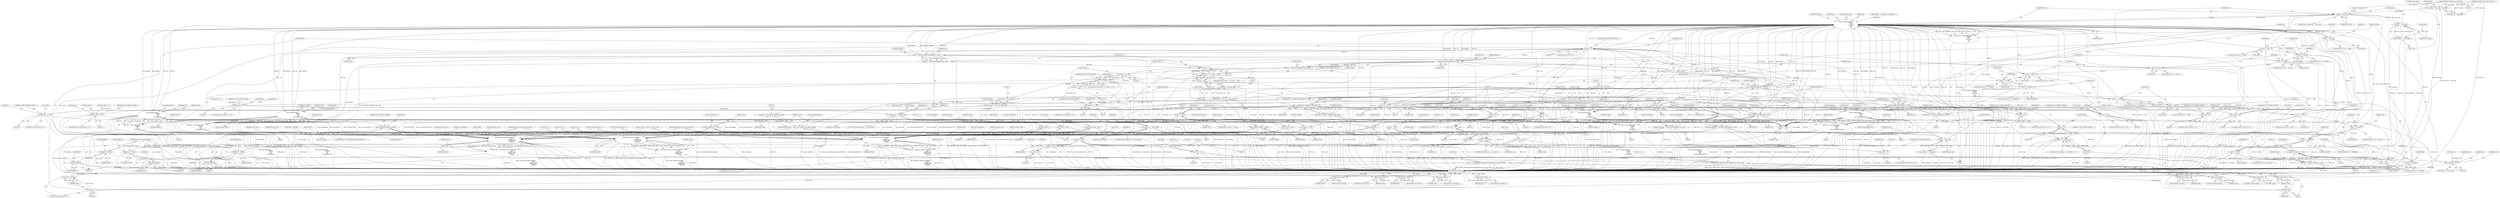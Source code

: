 digraph "1_Android_04839626ed859623901ebd3a5fd483982186b59d_192@integer" {
"1000144" [label="(Call,track_stop = track_start + track_size)"];
"1000123" [label="(MethodParameterIn,long long track_start)"];
"1000124" [label="(MethodParameterIn,long long track_size)"];
"1000214" [label="(Call,pos < track_stop)"];
"1000223" [label="(Call,ParseElementHeader(\n                                pReader,\n                                pos,\n                                track_stop,\n                                id,\n                                size))"];
"1000221" [label="(Call,status = ParseElementHeader(\n                                pReader,\n                                pos,\n                                track_stop,\n                                id,\n                                size))"];
"1000230" [label="(Call,status < 0)"];
"1000233" [label="(Return,return status;)"];
"1000236" [label="(Call,size < 0)"];
"1000255" [label="(Call,v.size = size)"];
"1000693" [label="(Call,info.settings = v)"];
"1000705" [label="(Call,VideoTrack::Parse(m_pSegment,\n                                              info,\n                                              element_start,\n                                              element_size,\n                                              pTrack))"];
"1000703" [label="(Call,status = VideoTrack::Parse(m_pSegment,\n                                              info,\n                                              element_start,\n                                              element_size,\n                                              pTrack))"];
"1000713" [label="(Return,return status;)"];
"1000715" [label="(Call,pResult = pTrack)"];
"1000718" [label="(Call,assert(pResult))"];
"1000271" [label="(Call,a.size = size)"];
"1000757" [label="(Call,info.settings = a)"];
"1000769" [label="(Call,AudioTrack::Parse(m_pSegment,\n                                              info,\n                                              element_start,\n                                              element_size,\n                                              pTrack))"];
"1000767" [label="(Call,status = AudioTrack::Parse(m_pSegment,\n                                              info,\n                                              element_start,\n                                              element_size,\n                                              pTrack))"];
"1000777" [label="(Return,return status;)"];
"1000779" [label="(Call,pResult = pTrack)"];
"1000782" [label="(Call,assert(pResult))"];
"1000287" [label="(Call,e.size = size)"];
"1000726" [label="(Call,pResult->ParseContentEncodingsEntry(e.start, e.size))"];
"1000790" [label="(Call,pResult->ParseContentEncodingsEntry(e.start, e.size))"];
"1000299" [label="(Call,size > 8)"];
"1000314" [label="(Call,pos_end = start + size)"];
"1000320" [label="(Call,pos_ != pos_end)"];
"1000328" [label="(Call,pReader->Read(pos_, 1, &b))"];
"1000326" [label="(Call,status = pReader->Read(pos_, 1, &b))"];
"1000335" [label="(Return,return status;)"];
"1000347" [label="(Call,++pos_)"];
"1000316" [label="(Call,start + size)"];
"1000626" [label="(Call,pos += size)"];
"1000630" [label="(Call,pos <= track_stop)"];
"1000629" [label="(Call,assert(pos <= track_stop))"];
"1000358" [label="(Call,UnserializeUInt(pReader, pos, size))"];
"1000356" [label="(Call,num = UnserializeUInt(pReader, pos, size))"];
"1000364" [label="(Call,num <= 0)"];
"1000363" [label="(Call,(num <= 0) || (num > 127))"];
"1000367" [label="(Call,num > 127)"];
"1000376" [label="(Call,static_cast<long>(num))"];
"1000372" [label="(Call,info.number = static_cast<long>(num))"];
"1000638" [label="(Call,info.number <= 0)"];
"1000646" [label="(Call,GetTrackByNumber(info.number))"];
"1000845" [label="(Call,Track::Create(m_pSegment,\n                                          info,\n                                          element_start,\n                                          element_size,\n                                          pTrack))"];
"1000843" [label="(Call,status = Track::Create(m_pSegment,\n                                          info,\n                                          element_start,\n                                          element_size,\n                                          pTrack))"];
"1000853" [label="(Return,return status;)"];
"1000855" [label="(Call,pResult = pTrack)"];
"1000858" [label="(Call,assert(pResult))"];
"1000388" [label="(Call,UnserializeUInt(pReader, pos, size))"];
"1000386" [label="(Call,type = UnserializeUInt(pReader, pos, size))"];
"1000394" [label="(Call,type <= 0)"];
"1000393" [label="(Call,(type <= 0) || (type > 254))"];
"1000397" [label="(Call,type > 254)"];
"1000406" [label="(Call,static_cast<long>(type))"];
"1000402" [label="(Call,info.type = static_cast<long>(type))"];
"1000653" [label="(Call,info.type <= 0)"];
"1000671" [label="(Call,info.type == Track::kVideo)"];
"1000735" [label="(Call,info.type == Track::kAudio)"];
"1000418" [label="(Call,UnserializeString(\n                                    pReader,\n                                    pos,\n                                    size,\n                                    info.nameAsUTF8))"];
"1000416" [label="(Call,status = UnserializeString(\n                                    pReader,\n                                    pos,\n                                    size,\n                                    info.nameAsUTF8))"];
"1000427" [label="(Return,return status;)"];
"1000438" [label="(Call,UnserializeString(\n                                    pReader,\n                                    pos,\n                                    size,\n                                    info.language))"];
"1000436" [label="(Call,status = UnserializeString(\n                                    pReader,\n                                    pos,\n                                    size,\n                                    info.language))"];
"1000447" [label="(Return,return status;)"];
"1000458" [label="(Call,UnserializeUInt(pReader, pos, size))"];
"1000456" [label="(Call,duration = UnserializeUInt(pReader, pos, size))"];
"1000463" [label="(Call,duration < 0)"];
"1000472" [label="(Call,static_cast<unsigned long long>(duration))"];
"1000468" [label="(Call,info.defaultDuration = static_cast<unsigned long long>(duration))"];
"1000484" [label="(Call,UnserializeString(\n                                    pReader,\n                                    pos,\n                                    size,\n                                    info.codecId))"];
"1000482" [label="(Call,status = UnserializeString(\n                                    pReader,\n                                    pos,\n                                    size,\n                                    info.codecId))"];
"1000493" [label="(Return,return status;)"];
"1000503" [label="(Call,UnserializeUInt(pReader, pos, size))"];
"1000501" [label="(Call,lacing = UnserializeUInt(pReader, pos, size))"];
"1000509" [label="(Call,lacing < 0)"];
"1000508" [label="(Call,(lacing < 0) || (lacing > 1))"];
"1000512" [label="(Call,lacing > 1)"];
"1000665" [label="(Call,lacing > 0)"];
"1000539" [label="(Call,static_cast<size_t>(size))"];
"1000537" [label="(Call,buflen = static_cast<size_t>(size))"];
"1000557" [label="(Call,pReader->Read(pos, buflen, buf))"];
"1000548" [label="(Call,buf == NULL)"];
"1000526" [label="(Call,info.codecPrivate = NULL)"];
"1000699" [label="(Call,* pTrack = NULL)"];
"1000763" [label="(Call,* pTrack = NULL)"];
"1000839" [label="(Call,* pTrack = NULL)"];
"1000555" [label="(Call,status = pReader->Read(pos, buflen, buf))"];
"1000566" [label="(Return,return status;)"];
"1000564" [label="(Call,delete[] buf)"];
"1000568" [label="(Call,info.codecPrivate = buf)"];
"1000573" [label="(Call,info.codecPrivateSize = buflen)"];
"1000587" [label="(Call,UnserializeString(\n                                    pReader,\n                                    pos,\n                                    size,\n                                    info.codecNameAsUTF8))"];
"1000585" [label="(Call,status = UnserializeString(\n                                    pReader,\n                                    pos,\n                                    size,\n                                    info.codecNameAsUTF8))"];
"1000596" [label="(Return,return status;)"];
"1000608" [label="(Call,UnserializeUInt(pReader, pos, size))"];
"1000604" [label="(Call,info.codecDelay = UnserializeUInt(pReader, pos, size))"];
"1000622" [label="(Call,UnserializeUInt(pReader, pos, size))"];
"1000618" [label="(Call,info.seekPreRoll = UnserializeUInt(pReader, pos, size))"];
"1000242" [label="(Call,start = pos)"];
"1000250" [label="(Call,v.start = start)"];
"1000678" [label="(Call,v.start < 0)"];
"1000750" [label="(Call,v.start >= 0)"];
"1000808" [label="(Call,v.start >= 0)"];
"1000266" [label="(Call,a.start = start)"];
"1000686" [label="(Call,a.start >= 0)"];
"1000742" [label="(Call,a.start < 0)"];
"1000800" [label="(Call,a.start >= 0)"];
"1000282" [label="(Call,e.start = start)"];
"1000721" [label="(Call,e.start >= 0)"];
"1000785" [label="(Call,e.start >= 0)"];
"1000816" [label="(Call,e.start >= 0)"];
"1000310" [label="(Call,pos_ = start)"];
"1000246" [label="(Call,id == 0x60)"];
"1000262" [label="(Call,id == 0x61)"];
"1000278" [label="(Call,id == 0x2D80)"];
"1000294" [label="(Call,id == 0x33C5)"];
"1000351" [label="(Call,id == 0x57)"];
"1000381" [label="(Call,id == 0x03)"];
"1000411" [label="(Call,id == 0x136E)"];
"1000431" [label="(Call,id == 0x02B59C)"];
"1000451" [label="(Call,id == 0x03E383)"];
"1000477" [label="(Call,id == 0x06)"];
"1000497" [label="(Call,id == 0x1C)"];
"1000519" [label="(Call,id == 0x23A2)"];
"1000580" [label="(Call,id == 0x058688)"];
"1000600" [label="(Call,id == 0x16AA)"];
"1000614" [label="(Call,id == 0x16BB)"];
"1000634" [label="(Call,pos == track_stop)"];
"1000633" [label="(Call,assert(pos == track_stop))"];
"1000503" [label="(Call,UnserializeUInt(pReader, pos, size))"];
"1000303" [label="(Identifier,E_FILE_FORMAT_INVALID)"];
"1000369" [label="(Literal,127)"];
"1000451" [label="(Call,id == 0x03E383)"];
"1000632" [label="(Identifier,track_stop)"];
"1000433" [label="(Literal,0x02B59C)"];
"1000714" [label="(Identifier,status)"];
"1000712" [label="(Identifier,status)"];
"1000397" [label="(Call,type > 254)"];
"1000565" [label="(Identifier,buf)"];
"1000336" [label="(Identifier,status)"];
"1000765" [label="(Identifier,NULL)"];
"1000432" [label="(Identifier,id)"];
"1000541" [label="(Identifier,size)"];
"1000417" [label="(Identifier,status)"];
"1000510" [label="(Identifier,lacing)"];
"1000839" [label="(Call,* pTrack = NULL)"];
"1000646" [label="(Call,GetTrackByNumber(info.number))"];
"1000676" [label="(Block,)"];
"1000588" [label="(Identifier,pReader)"];
"1000328" [label="(Call,pReader->Read(pos_, 1, &b))"];
"1000725" [label="(Literal,0)"];
"1000314" [label="(Call,pos_end = start + size)"];
"1000386" [label="(Call,type = UnserializeUInt(pReader, pos, size))"];
"1000746" [label="(Literal,0)"];
"1000587" [label="(Call,UnserializeString(\n                                    pReader,\n                                    pos,\n                                    size,\n                                    info.codecNameAsUTF8))"];
"1000567" [label="(Identifier,status)"];
"1000657" [label="(Literal,0)"];
"1000312" [label="(Identifier,start)"];
"1000268" [label="(Identifier,a)"];
"1000494" [label="(Identifier,status)"];
"1000662" [label="(Identifier,info)"];
"1000843" [label="(Call,status = Track::Create(m_pSegment,\n                                          info,\n                                          element_start,\n                                          element_size,\n                                          pTrack))"];
"1000719" [label="(Identifier,pResult)"];
"1000511" [label="(Literal,0)"];
"1000365" [label="(Identifier,num)"];
"1000623" [label="(Identifier,pReader)"];
"1000197" [label="(Call,e.start = -1)"];
"1000569" [label="(Call,info.codecPrivate)"];
"1000384" [label="(Block,)"];
"1000564" [label="(Call,delete[] buf)"];
"1000334" [label="(Identifier,status)"];
"1000573" [label="(Call,info.codecPrivateSize = buflen)"];
"1000316" [label="(Call,start + size)"];
"1000165" [label="(Call,info.defaultDuration = 0)"];
"1000311" [label="(Identifier,pos_)"];
"1000297" [label="(Block,)"];
"1000810" [label="(Identifier,v)"];
"1000401" [label="(Identifier,E_FILE_FORMAT_INVALID)"];
"1000416" [label="(Call,status = UnserializeString(\n                                    pReader,\n                                    pos,\n                                    size,\n                                    info.nameAsUTF8))"];
"1000393" [label="(Call,(type <= 0) || (type > 254))"];
"1000226" [label="(Identifier,track_stop)"];
"1000723" [label="(Identifier,e)"];
"1000430" [label="(ControlStructure,if (id == 0x02B59C))"];
"1000289" [label="(Identifier,e)"];
"1000849" [label="(Identifier,element_size)"];
"1000412" [label="(Identifier,id)"];
"1000450" [label="(ControlStructure,if (id == 0x03E383))"];
"1000295" [label="(Identifier,id)"];
"1000347" [label="(Call,++pos_)"];
"1000381" [label="(Call,id == 0x03)"];
"1000217" [label="(Block,)"];
"1000801" [label="(Call,a.start)"];
"1000320" [label="(Call,pos_ != pos_end)"];
"1000601" [label="(Identifier,id)"];
"1000556" [label="(Identifier,status)"];
"1000785" [label="(Call,e.start >= 0)"];
"1000304" [label="(Call,info.uid = 0)"];
"1000568" [label="(Call,info.codecPrivate = buf)"];
"1000660" [label="(Call,info.lacing = (lacing > 0) ? true : false)"];
"1000150" [label="(Call,info.type = 0)"];
"1000682" [label="(Literal,0)"];
"1000227" [label="(Identifier,id)"];
"1000411" [label="(Call,id == 0x136E)"];
"1000486" [label="(Identifier,pos)"];
"1000306" [label="(Identifier,info)"];
"1000134" [label="(Call,pReader = m_pSegment->m_pReader)"];
"1000348" [label="(Identifier,pos_)"];
"1000814" [label="(Identifier,E_FILE_FORMAT_INVALID)"];
"1000846" [label="(Identifier,m_pSegment)"];
"1000520" [label="(Identifier,id)"];
"1000310" [label="(Call,pos_ = start)"];
"1000752" [label="(Identifier,v)"];
"1000522" [label="(Block,)"];
"1000293" [label="(ControlStructure,if (id == 0x33C5))"];
"1000247" [label="(Identifier,id)"];
"1000743" [label="(Call,a.start)"];
"1000773" [label="(Identifier,element_size)"];
"1000501" [label="(Call,lacing = UnserializeUInt(pReader, pos, size))"];
"1000741" [label="(ControlStructure,if (a.start < 0))"];
"1000246" [label="(Call,id == 0x60)"];
"1000391" [label="(Identifier,size)"];
"1000124" [label="(MethodParameterIn,long long track_size)"];
"1000232" [label="(Literal,0)"];
"1000210" [label="(Call,lacing = 1)"];
"1000434" [label="(Block,)"];
"1000321" [label="(Identifier,pos_)"];
"1000447" [label="(Return,return status;)"];
"1000544" [label="(Block,)"];
"1000508" [label="(Call,(lacing < 0) || (lacing > 1))"];
"1000589" [label="(Identifier,pos)"];
"1000820" [label="(Literal,0)"];
"1000352" [label="(Identifier,id)"];
"1000376" [label="(Call,static_cast<long>(num))"];
"1000216" [label="(Identifier,track_stop)"];
"1000610" [label="(Identifier,pos)"];
"1000625" [label="(Identifier,size)"];
"1000275" [label="(Identifier,size)"];
"1000266" [label="(Call,a.start = start)"];
"1000273" [label="(Identifier,a)"];
"1000317" [label="(Identifier,start)"];
"1000692" [label="(Identifier,E_FILE_FORMAT_INVALID)"];
"1000500" [label="(Block,)"];
"1000382" [label="(Identifier,id)"];
"1000582" [label="(Literal,0x058688)"];
"1000704" [label="(Identifier,status)"];
"1000465" [label="(Literal,0)"];
"1000358" [label="(Call,UnserializeUInt(pReader, pos, size))"];
"1000362" [label="(ControlStructure,if ((num <= 0) || (num > 127)))"];
"1000697" [label="(Identifier,v)"];
"1000234" [label="(Identifier,status)"];
"1000287" [label="(Call,e.size = size)"];
"1000509" [label="(Call,lacing < 0)"];
"1000626" [label="(Call,pos += size)"];
"1000851" [label="(ControlStructure,if (status))"];
"1000439" [label="(Identifier,pReader)"];
"1000482" [label="(Call,status = UnserializeString(\n                                    pReader,\n                                    pos,\n                                    size,\n                                    info.codecId))"];
"1000768" [label="(Identifier,status)"];
"1000264" [label="(Literal,0x61)"];
"1000791" [label="(Call,e.start)"];
"1000611" [label="(Identifier,size)"];
"1000479" [label="(Literal,0x06)"];
"1000240" [label="(Identifier,E_FILE_FORMAT_INVALID)"];
"1000783" [label="(Identifier,pResult)"];
"1000844" [label="(Identifier,status)"];
"1000513" [label="(Identifier,lacing)"];
"1000679" [label="(Call,v.start)"];
"1000353" [label="(Literal,0x57)"];
"1000782" [label="(Call,assert(pResult))"];
"1000707" [label="(Identifier,info)"];
"1000538" [label="(Identifier,buflen)"];
"1000267" [label="(Call,a.start)"];
"1000816" [label="(Call,e.start >= 0)"];
"1000448" [label="(Identifier,status)"];
"1000603" [label="(Block,)"];
"1000616" [label="(Literal,0x16BB)"];
"1000524" [label="(Identifier,info)"];
"1000769" [label="(Call,AudioTrack::Parse(m_pSegment,\n                                              info,\n                                              element_start,\n                                              element_size,\n                                              pTrack))"];
"1000231" [label="(Identifier,status)"];
"1000715" [label="(Call,pResult = pTrack)"];
"1000537" [label="(Call,buflen = static_cast<size_t>(size))"];
"1000480" [label="(Block,)"];
"1000214" [label="(Call,pos < track_stop)"];
"1000642" [label="(Literal,0)"];
"1000640" [label="(Identifier,info)"];
"1000270" [label="(Identifier,start)"];
"1000155" [label="(Call,info.number = 0)"];
"1000585" [label="(Call,status = UnserializeString(\n                                    pReader,\n                                    pos,\n                                    size,\n                                    info.codecNameAsUTF8))"];
"1000790" [label="(Call,pResult->ParseContentEncodingsEntry(e.start, e.size))"];
"1000774" [label="(Identifier,pTrack)"];
"1000608" [label="(Call,UnserializeUInt(pReader, pos, size))"];
"1000190" [label="(Call,a.size = -1)"];
"1000279" [label="(Identifier,id)"];
"1000638" [label="(Call,info.number <= 0)"];
"1000146" [label="(Call,track_start + track_size)"];
"1000548" [label="(Call,buf == NULL)"];
"1000563" [label="(Block,)"];
"1000507" [label="(ControlStructure,if ((lacing < 0) || (lacing > 1)))"];
"1000342" [label="(Call,info.uid |= b)"];
"1000460" [label="(Identifier,pos)"];
"1000659" [label="(Identifier,E_FILE_FORMAT_INVALID)"];
"1000145" [label="(Identifier,track_stop)"];
"1000772" [label="(Identifier,element_start)"];
"1000553" [label="(Literal,1)"];
"1000826" [label="(Identifier,info)"];
"1000670" [label="(ControlStructure,if (info.type == Track::kVideo))"];
"1000404" [label="(Identifier,info)"];
"1000533" [label="(Identifier,info)"];
"1000579" [label="(ControlStructure,if (id == 0x058688))"];
"1000493" [label="(Return,return status;)"];
"1000678" [label="(Call,v.start < 0)"];
"1000160" [label="(Call,info.uid = 0)"];
"1000847" [label="(Identifier,info)"];
"1000383" [label="(Literal,0x03)"];
"1000224" [label="(Identifier,pReader)"];
"1000410" [label="(ControlStructure,if (id == 0x136E))"];
"1000737" [label="(Identifier,info)"];
"1000562" [label="(Identifier,status)"];
"1000330" [label="(Literal,1)"];
"1000812" [label="(Literal,0)"];
"1000372" [label="(Call,info.number = static_cast<long>(num))"];
"1000575" [label="(Identifier,info)"];
"1000736" [label="(Call,info.type)"];
"1000470" [label="(Identifier,info)"];
"1000245" [label="(ControlStructure,if (id == 0x60))"];
"1000283" [label="(Call,e.start)"];
"1000807" [label="(ControlStructure,if (v.start >= 0))"];
"1000609" [label="(Identifier,pReader)"];
"1000485" [label="(Identifier,pReader)"];
"1000586" [label="(Identifier,status)"];
"1000422" [label="(Call,info.nameAsUTF8)"];
"1000408" [label="(Identifier,type)"];
"1000262" [label="(Call,id == 0x61)"];
"1000229" [label="(ControlStructure,if (status < 0))"];
"1000809" [label="(Call,v.start)"];
"1000716" [label="(Identifier,pResult)"];
"1000521" [label="(Literal,0x23A2)"];
"1000425" [label="(ControlStructure,if (status))"];
"1000700" [label="(Identifier,pTrack)"];
"1000238" [label="(Literal,0)"];
"1000726" [label="(Call,pResult->ParseContentEncodingsEntry(e.start, e.size))"];
"1000856" [label="(Identifier,pResult)"];
"1000602" [label="(Literal,0x16AA)"];
"1000476" [label="(ControlStructure,if (id == 0x06))"];
"1000806" [label="(Identifier,E_FILE_FORMAT_INVALID)"];
"1000617" [label="(Block,)"];
"1000583" [label="(Block,)"];
"1000502" [label="(Identifier,lacing)"];
"1000767" [label="(Call,status = AudioTrack::Parse(m_pSegment,\n                                              info,\n                                              element_start,\n                                              element_size,\n                                              pTrack))"];
"1000858" [label="(Call,assert(pResult))"];
"1000249" [label="(Block,)"];
"1000758" [label="(Call,info.settings)"];
"1000780" [label="(Identifier,pResult)"];
"1000577" [label="(Identifier,buflen)"];
"1000250" [label="(Call,v.start = start)"];
"1000777" [label="(Return,return status;)"];
"1000184" [label="(Call,a.start = -1)"];
"1000360" [label="(Identifier,pos)"];
"1000378" [label="(Identifier,num)"];
"1000395" [label="(Identifier,type)"];
"1000463" [label="(Call,duration < 0)"];
"1000223" [label="(Call,ParseElementHeader(\n                                pReader,\n                                pos,\n                                track_stop,\n                                id,\n                                size))"];
"1000428" [label="(Identifier,status)"];
"1000740" [label="(Block,)"];
"1000235" [label="(ControlStructure,if (size < 0))"];
"1000614" [label="(Call,id == 0x16BB)"];
"1000859" [label="(Identifier,pResult)"];
"1000627" [label="(Identifier,pos)"];
"1000580" [label="(Call,id == 0x058688)"];
"1000357" [label="(Identifier,num)"];
"1000484" [label="(Call,UnserializeString(\n                                    pReader,\n                                    pos,\n                                    size,\n                                    info.codecId))"];
"1000418" [label="(Call,UnserializeString(\n                                    pReader,\n                                    pos,\n                                    size,\n                                    info.nameAsUTF8))"];
"1000437" [label="(Identifier,status)"];
"1000363" [label="(Call,(num <= 0) || (num > 127))"];
"1000374" [label="(Identifier,info)"];
"1000531" [label="(Call,info.codecPrivateSize = 0)"];
"1000519" [label="(Call,id == 0x23A2)"];
"1000644" [label="(Identifier,E_FILE_FORMAT_INVALID)"];
"1000491" [label="(ControlStructure,if (status))"];
"1000280" [label="(Literal,0x2D80)"];
"1000706" [label="(Identifier,m_pSegment)"];
"1000677" [label="(ControlStructure,if (v.start < 0))"];
"1000855" [label="(Call,pResult = pTrack)"];
"1000690" [label="(Literal,0)"];
"1000301" [label="(Literal,8)"];
"1000763" [label="(Call,* pTrack = NULL)"];
"1000414" [label="(Block,)"];
"1000799" [label="(ControlStructure,if (a.start >= 0))"];
"1000857" [label="(Identifier,pTrack)"];
"1000648" [label="(Identifier,info)"];
"1000748" [label="(Identifier,E_FILE_FORMAT_INVALID)"];
"1000742" [label="(Call,a.start < 0)"];
"1000213" [label="(ControlStructure,while (pos < track_stop))"];
"1000666" [label="(Identifier,lacing)"];
"1000329" [label="(Identifier,pos_)"];
"1000701" [label="(Identifier,NULL)"];
"1000504" [label="(Identifier,pReader)"];
"1000652" [label="(ControlStructure,if (info.type <= 0))"];
"1000499" [label="(Literal,0x1C)"];
"1000256" [label="(Call,v.size)"];
"1000488" [label="(Call,info.codecId)"];
"1000356" [label="(Call,num = UnserializeUInt(pReader, pos, size))"];
"1000127" [label="(MethodParameterIn,Track*& pResult)"];
"1000693" [label="(Call,info.settings = v)"];
"1000628" [label="(Identifier,size)"];
"1000436" [label="(Call,status = UnserializeString(\n                                    pReader,\n                                    pos,\n                                    size,\n                                    info.language))"];
"1000694" [label="(Call,info.settings)"];
"1000840" [label="(Identifier,pTrack)"];
"1000695" [label="(Identifier,info)"];
"1000637" [label="(ControlStructure,if (info.number <= 0))"];
"1000125" [label="(MethodParameterIn,long long element_start)"];
"1000653" [label="(Call,info.type <= 0)"];
"1000757" [label="(Call,info.settings = a)"];
"1000261" [label="(ControlStructure,if (id == 0x61))"];
"1000705" [label="(Call,VideoTrack::Parse(m_pSegment,\n                                              info,\n                                              element_start,\n                                              element_size,\n                                              pTrack))"];
"1000759" [label="(Identifier,info)"];
"1000354" [label="(Block,)"];
"1000498" [label="(Identifier,id)"];
"1000281" [label="(Block,)"];
"1000445" [label="(ControlStructure,if (status))"];
"1000667" [label="(Literal,0)"];
"1000478" [label="(Identifier,id)"];
"1000457" [label="(Identifier,duration)"];
"1000784" [label="(ControlStructure,if (e.start >= 0))"];
"1000398" [label="(Identifier,type)"];
"1000265" [label="(Block,)"];
"1000558" [label="(Identifier,pos)"];
"1000685" [label="(ControlStructure,if (a.start >= 0))"];
"1000203" [label="(Call,e.size = -1)"];
"1000861" [label="(Literal,0)"];
"1000512" [label="(Call,lacing > 1)"];
"1000243" [label="(Identifier,start)"];
"1000236" [label="(Call,size < 0)"];
"1000252" [label="(Identifier,v)"];
"1000516" [label="(Identifier,E_FILE_FORMAT_INVALID)"];
"1000770" [label="(Identifier,m_pSegment)"];
"1000850" [label="(Identifier,pTrack)"];
"1000669" [label="(Identifier,false)"];
"1000462" [label="(ControlStructure,if (duration < 0))"];
"1000771" [label="(Identifier,info)"];
"1000419" [label="(Identifier,pReader)"];
"1000722" [label="(Call,e.start)"];
"1000453" [label="(Literal,0x03E383)"];
"1000390" [label="(Identifier,pos)"];
"1000709" [label="(Identifier,element_size)"];
"1000421" [label="(Identifier,size)"];
"1000547" [label="(ControlStructure,if (buf == NULL))"];
"1000686" [label="(Call,a.start >= 0)"];
"1000272" [label="(Call,a.size)"];
"1000228" [label="(Identifier,size)"];
"1000699" [label="(Call,* pTrack = NULL)"];
"1000296" [label="(Literal,0x33C5)"];
"1000543" [label="(Identifier,buflen)"];
"1000779" [label="(Call,pResult = pTrack)"];
"1000630" [label="(Call,pos <= track_stop)"];
"1000244" [label="(Identifier,pos)"];
"1000786" [label="(Call,e.start)"];
"1000798" [label="(Block,)"];
"1000242" [label="(Call,start = pos)"];
"1000257" [label="(Identifier,v)"];
"1000388" [label="(Call,UnserializeUInt(pReader, pos, size))"];
"1000708" [label="(Identifier,element_start)"];
"1000680" [label="(Identifier,v)"];
"1000442" [label="(Call,info.language)"];
"1000817" [label="(Call,e.start)"];
"1000631" [label="(Identifier,pos)"];
"1000647" [label="(Call,info.number)"];
"1000288" [label="(Call,e.size)"];
"1000629" [label="(Call,assert(pos <= track_stop))"];
"1000581" [label="(Identifier,id)"];
"1000600" [label="(Call,id == 0x16AA)"];
"1000366" [label="(Literal,0)"];
"1000277" [label="(ControlStructure,if (id == 0x2D80))"];
"1000426" [label="(Identifier,status)"];
"1000251" [label="(Call,v.start)"];
"1000438" [label="(Call,UnserializeString(\n                                    pReader,\n                                    pos,\n                                    size,\n                                    info.language))"];
"1000230" [label="(Call,status < 0)"];
"1000781" [label="(Identifier,pTrack)"];
"1000789" [label="(Literal,0)"];
"1000392" [label="(ControlStructure,if ((type <= 0) || (type > 254)))"];
"1000327" [label="(Identifier,status)"];
"1000718" [label="(Call,assert(pResult))"];
"1000452" [label="(Identifier,id)"];
"1000403" [label="(Call,info.type)"];
"1000440" [label="(Identifier,pos)"];
"1000618" [label="(Call,info.seekPreRoll = UnserializeUInt(pReader, pos, size))"];
"1000604" [label="(Call,info.codecDelay = UnserializeUInt(pReader, pos, size))"];
"1000271" [label="(Call,a.size = size)"];
"1000555" [label="(Call,status = pReader->Read(pos, buflen, buf))"];
"1000467" [label="(Identifier,E_FILE_FORMAT_INVALID)"];
"1000233" [label="(Return,return status;)"];
"1000402" [label="(Call,info.type = static_cast<long>(type))"];
"1000333" [label="(ControlStructure,if (status))"];
"1000862" [label="(MethodReturn,long)"];
"1000373" [label="(Call,info.number)"];
"1000751" [label="(Call,v.start)"];
"1000286" [label="(Identifier,start)"];
"1000319" [label="(ControlStructure,while (pos_ != pos_end))"];
"1000387" [label="(Identifier,type)"];
"1000841" [label="(Identifier,NULL)"];
"1000331" [label="(Call,&b)"];
"1000557" [label="(Call,pReader->Read(pos, buflen, buf))"];
"1000468" [label="(Call,info.defaultDuration = static_cast<unsigned long long>(duration))"];
"1000406" [label="(Call,static_cast<long>(type))"];
"1000620" [label="(Identifier,info)"];
"1000263" [label="(Identifier,id)"];
"1000298" [label="(ControlStructure,if (size > 8))"];
"1000739" [label="(Identifier,Track::kAudio)"];
"1000550" [label="(Identifier,NULL)"];
"1000775" [label="(ControlStructure,if (status))"];
"1000128" [label="(Block,)"];
"1000291" [label="(Identifier,size)"];
"1000474" [label="(Identifier,duration)"];
"1000126" [label="(MethodParameterIn,long long element_size)"];
"1000804" [label="(Literal,0)"];
"1000703" [label="(Call,status = VideoTrack::Parse(m_pSegment,\n                                              info,\n                                              element_start,\n                                              element_size,\n                                              pTrack))"];
"1000848" [label="(Identifier,element_start)"];
"1000574" [label="(Call,info.codecPrivateSize)"];
"1000619" [label="(Call,info.seekPreRoll)"];
"1000639" [label="(Call,info.number)"];
"1000254" [label="(Identifier,start)"];
"1000431" [label="(Call,id == 0x02B59C)"];
"1000854" [label="(Identifier,status)"];
"1000615" [label="(Identifier,id)"];
"1000635" [label="(Identifier,pos)"];
"1000259" [label="(Identifier,size)"];
"1000688" [label="(Identifier,a)"];
"1000671" [label="(Call,info.type == Track::kVideo)"];
"1000496" [label="(ControlStructure,if (id == 0x1C))"];
"1000464" [label="(Identifier,duration)"];
"1000664" [label="(Call,(lacing > 0) ? true : false)"];
"1000371" [label="(Identifier,E_FILE_FORMAT_INVALID)"];
"1000754" [label="(Literal,0)"];
"1000710" [label="(Identifier,pTrack)"];
"1000721" [label="(Call,e.start >= 0)"];
"1000792" [label="(Identifier,e)"];
"1000420" [label="(Identifier,pos)"];
"1000350" [label="(ControlStructure,if (id == 0x57))"];
"1000458" [label="(Call,UnserializeUInt(pReader, pos, size))"];
"1000665" [label="(Call,lacing > 0)"];
"1000278" [label="(Call,id == 0x2D80)"];
"1000735" [label="(Call,info.type == Track::kAudio)"];
"1000389" [label="(Identifier,pReader)"];
"1000492" [label="(Identifier,status)"];
"1000222" [label="(Identifier,status)"];
"1000711" [label="(ControlStructure,if (status))"];
"1000123" [label="(MethodParameterIn,long long track_start)"];
"1000572" [label="(Identifier,buf)"];
"1000756" [label="(Identifier,E_FILE_FORMAT_INVALID)"];
"1000315" [label="(Identifier,pos_end)"];
"1000606" [label="(Identifier,info)"];
"1000734" [label="(ControlStructure,if (info.type == Track::kAudio))"];
"1000713" [label="(Return,return status;)"];
"1000636" [label="(Identifier,track_stop)"];
"1000483" [label="(Identifier,status)"];
"1000776" [label="(Identifier,status)"];
"1000845" [label="(Call,Track::Create(m_pSegment,\n                                          info,\n                                          element_start,\n                                          element_size,\n                                          pTrack))"];
"1000591" [label="(Call,info.codecNameAsUTF8)"];
"1000599" [label="(ControlStructure,if (id == 0x16AA))"];
"1000613" [label="(ControlStructure,if (id == 0x16BB))"];
"1000335" [label="(Return,return status;)"];
"1000322" [label="(Identifier,pos_end)"];
"1000140" [label="(Call,pos = track_start)"];
"1000506" [label="(Identifier,size)"];
"1000318" [label="(Identifier,size)"];
"1000456" [label="(Call,duration = UnserializeUInt(pReader, pos, size))"];
"1000750" [label="(Call,v.start >= 0)"];
"1000487" [label="(Identifier,size)"];
"1000596" [label="(Return,return status;)"];
"1000300" [label="(Identifier,size)"];
"1000687" [label="(Call,a.start)"];
"1000518" [label="(ControlStructure,if (id == 0x23A2))"];
"1000441" [label="(Identifier,size)"];
"1000852" [label="(Identifier,status)"];
"1000427" [label="(Return,return status;)"];
"1000761" [label="(Identifier,a)"];
"1000634" [label="(Call,pos == track_stop)"];
"1000152" [label="(Identifier,info)"];
"1000605" [label="(Call,info.codecDelay)"];
"1000144" [label="(Call,track_stop = track_start + track_size)"];
"1000505" [label="(Identifier,pos)"];
"1000215" [label="(Identifier,pos)"];
"1000559" [label="(Identifier,buflen)"];
"1000590" [label="(Identifier,size)"];
"1000684" [label="(Identifier,E_FILE_FORMAT_INVALID)"];
"1000225" [label="(Identifier,pos)"];
"1000668" [label="(Identifier,true)"];
"1000446" [label="(Identifier,status)"];
"1000818" [label="(Identifier,e)"];
"1000595" [label="(Identifier,status)"];
"1000672" [label="(Call,info.type)"];
"1000177" [label="(Call,v.size = -1)"];
"1000396" [label="(Literal,0)"];
"1000248" [label="(Literal,0x60)"];
"1000633" [label="(Call,assert(pos == track_stop))"];
"1000527" [label="(Call,info.codecPrivate)"];
"1000594" [label="(ControlStructure,if (status))"];
"1000597" [label="(Identifier,status)"];
"1000808" [label="(Call,v.start >= 0)"];
"1000171" [label="(Call,v.start = -1)"];
"1000778" [label="(Identifier,status)"];
"1000645" [label="(ControlStructure,if (GetTrackByNumber(info.number)))"];
"1000368" [label="(Identifier,num)"];
"1000497" [label="(Call,id == 0x1C)"];
"1000323" [label="(Block,)"];
"1000822" [label="(Identifier,E_FILE_FORMAT_INVALID)"];
"1000359" [label="(Identifier,pReader)"];
"1000454" [label="(Block,)"];
"1000815" [label="(ControlStructure,if (e.start >= 0))"];
"1000255" [label="(Call,v.size = size)"];
"1000675" [label="(Identifier,Track::kVideo)"];
"1000351" [label="(Call,id == 0x57)"];
"1000622" [label="(Call,UnserializeUInt(pReader, pos, size))"];
"1000361" [label="(Identifier,size)"];
"1000364" [label="(Call,num <= 0)"];
"1000800" [label="(Call,a.start >= 0)"];
"1000294" [label="(Call,id == 0x33C5)"];
"1000802" [label="(Identifier,a)"];
"1000624" [label="(Identifier,pos)"];
"1000566" [label="(Return,return status;)"];
"1000459" [label="(Identifier,pReader)"];
"1000399" [label="(Literal,254)"];
"1000530" [label="(Identifier,NULL)"];
"1000654" [label="(Call,info.type)"];
"1000727" [label="(Call,e.start)"];
"1000514" [label="(Literal,1)"];
"1000744" [label="(Identifier,a)"];
"1000326" [label="(Call,status = pReader->Read(pos_, 1, &b))"];
"1000367" [label="(Call,num > 127)"];
"1000539" [label="(Call,static_cast<size_t>(size))"];
"1000284" [label="(Identifier,e)"];
"1000655" [label="(Identifier,info)"];
"1000472" [label="(Call,static_cast<unsigned long long>(duration))"];
"1000853" [label="(Return,return status;)"];
"1000299" [label="(Call,size > 8)"];
"1000749" [label="(ControlStructure,if (v.start >= 0))"];
"1000413" [label="(Literal,0x136E)"];
"1000794" [label="(Call,e.size)"];
"1000720" [label="(ControlStructure,if (e.start >= 0))"];
"1000394" [label="(Call,type <= 0)"];
"1000549" [label="(Identifier,buf)"];
"1000560" [label="(Identifier,buf)"];
"1000728" [label="(Identifier,e)"];
"1000787" [label="(Identifier,e)"];
"1000221" [label="(Call,status = ParseElementHeader(\n                                pReader,\n                                pos,\n                                track_stop,\n                                id,\n                                size))"];
"1000380" [label="(ControlStructure,if (id == 0x03))"];
"1000237" [label="(Identifier,size)"];
"1000730" [label="(Call,e.size)"];
"1000282" [label="(Call,e.start = start)"];
"1000461" [label="(Identifier,size)"];
"1000469" [label="(Call,info.defaultDuration)"];
"1000477" [label="(Call,id == 0x06)"];
"1000526" [label="(Call,info.codecPrivate = NULL)"];
"1000717" [label="(Identifier,pTrack)"];
"1000764" [label="(Identifier,pTrack)"];
"1000651" [label="(Identifier,E_FILE_FORMAT_INVALID)"];
"1000144" -> "1000128"  [label="AST: "];
"1000144" -> "1000146"  [label="CFG: "];
"1000145" -> "1000144"  [label="AST: "];
"1000146" -> "1000144"  [label="AST: "];
"1000152" -> "1000144"  [label="CFG: "];
"1000144" -> "1000862"  [label="DDG: track_start + track_size"];
"1000123" -> "1000144"  [label="DDG: track_start"];
"1000124" -> "1000144"  [label="DDG: track_size"];
"1000144" -> "1000214"  [label="DDG: track_stop"];
"1000123" -> "1000122"  [label="AST: "];
"1000123" -> "1000862"  [label="DDG: track_start"];
"1000123" -> "1000140"  [label="DDG: track_start"];
"1000123" -> "1000146"  [label="DDG: track_start"];
"1000124" -> "1000122"  [label="AST: "];
"1000124" -> "1000862"  [label="DDG: track_size"];
"1000124" -> "1000146"  [label="DDG: track_size"];
"1000214" -> "1000213"  [label="AST: "];
"1000214" -> "1000216"  [label="CFG: "];
"1000215" -> "1000214"  [label="AST: "];
"1000216" -> "1000214"  [label="AST: "];
"1000222" -> "1000214"  [label="CFG: "];
"1000635" -> "1000214"  [label="CFG: "];
"1000214" -> "1000862"  [label="DDG: pos < track_stop"];
"1000630" -> "1000214"  [label="DDG: pos"];
"1000630" -> "1000214"  [label="DDG: track_stop"];
"1000140" -> "1000214"  [label="DDG: pos"];
"1000214" -> "1000223"  [label="DDG: pos"];
"1000214" -> "1000223"  [label="DDG: track_stop"];
"1000214" -> "1000634"  [label="DDG: pos"];
"1000214" -> "1000634"  [label="DDG: track_stop"];
"1000223" -> "1000221"  [label="AST: "];
"1000223" -> "1000228"  [label="CFG: "];
"1000224" -> "1000223"  [label="AST: "];
"1000225" -> "1000223"  [label="AST: "];
"1000226" -> "1000223"  [label="AST: "];
"1000227" -> "1000223"  [label="AST: "];
"1000228" -> "1000223"  [label="AST: "];
"1000221" -> "1000223"  [label="CFG: "];
"1000223" -> "1000862"  [label="DDG: pos"];
"1000223" -> "1000862"  [label="DDG: id"];
"1000223" -> "1000862"  [label="DDG: track_stop"];
"1000223" -> "1000862"  [label="DDG: size"];
"1000223" -> "1000862"  [label="DDG: pReader"];
"1000223" -> "1000221"  [label="DDG: size"];
"1000223" -> "1000221"  [label="DDG: pReader"];
"1000223" -> "1000221"  [label="DDG: track_stop"];
"1000223" -> "1000221"  [label="DDG: id"];
"1000223" -> "1000221"  [label="DDG: pos"];
"1000622" -> "1000223"  [label="DDG: pReader"];
"1000622" -> "1000223"  [label="DDG: size"];
"1000458" -> "1000223"  [label="DDG: pReader"];
"1000458" -> "1000223"  [label="DDG: size"];
"1000388" -> "1000223"  [label="DDG: pReader"];
"1000388" -> "1000223"  [label="DDG: size"];
"1000587" -> "1000223"  [label="DDG: pReader"];
"1000587" -> "1000223"  [label="DDG: size"];
"1000134" -> "1000223"  [label="DDG: pReader"];
"1000503" -> "1000223"  [label="DDG: pReader"];
"1000503" -> "1000223"  [label="DDG: size"];
"1000484" -> "1000223"  [label="DDG: pReader"];
"1000484" -> "1000223"  [label="DDG: size"];
"1000418" -> "1000223"  [label="DDG: pReader"];
"1000418" -> "1000223"  [label="DDG: size"];
"1000608" -> "1000223"  [label="DDG: pReader"];
"1000608" -> "1000223"  [label="DDG: size"];
"1000438" -> "1000223"  [label="DDG: pReader"];
"1000438" -> "1000223"  [label="DDG: size"];
"1000358" -> "1000223"  [label="DDG: pReader"];
"1000358" -> "1000223"  [label="DDG: size"];
"1000519" -> "1000223"  [label="DDG: id"];
"1000497" -> "1000223"  [label="DDG: id"];
"1000411" -> "1000223"  [label="DDG: id"];
"1000614" -> "1000223"  [label="DDG: id"];
"1000431" -> "1000223"  [label="DDG: id"];
"1000580" -> "1000223"  [label="DDG: id"];
"1000294" -> "1000223"  [label="DDG: id"];
"1000381" -> "1000223"  [label="DDG: id"];
"1000351" -> "1000223"  [label="DDG: id"];
"1000477" -> "1000223"  [label="DDG: id"];
"1000278" -> "1000223"  [label="DDG: id"];
"1000262" -> "1000223"  [label="DDG: id"];
"1000451" -> "1000223"  [label="DDG: id"];
"1000246" -> "1000223"  [label="DDG: id"];
"1000600" -> "1000223"  [label="DDG: id"];
"1000236" -> "1000223"  [label="DDG: size"];
"1000539" -> "1000223"  [label="DDG: size"];
"1000299" -> "1000223"  [label="DDG: size"];
"1000223" -> "1000236"  [label="DDG: size"];
"1000223" -> "1000242"  [label="DDG: pos"];
"1000223" -> "1000246"  [label="DDG: id"];
"1000223" -> "1000358"  [label="DDG: pReader"];
"1000223" -> "1000358"  [label="DDG: pos"];
"1000223" -> "1000388"  [label="DDG: pReader"];
"1000223" -> "1000388"  [label="DDG: pos"];
"1000223" -> "1000418"  [label="DDG: pReader"];
"1000223" -> "1000418"  [label="DDG: pos"];
"1000223" -> "1000438"  [label="DDG: pReader"];
"1000223" -> "1000438"  [label="DDG: pos"];
"1000223" -> "1000458"  [label="DDG: pReader"];
"1000223" -> "1000458"  [label="DDG: pos"];
"1000223" -> "1000484"  [label="DDG: pReader"];
"1000223" -> "1000484"  [label="DDG: pos"];
"1000223" -> "1000503"  [label="DDG: pReader"];
"1000223" -> "1000503"  [label="DDG: pos"];
"1000223" -> "1000557"  [label="DDG: pos"];
"1000223" -> "1000587"  [label="DDG: pReader"];
"1000223" -> "1000587"  [label="DDG: pos"];
"1000223" -> "1000608"  [label="DDG: pReader"];
"1000223" -> "1000608"  [label="DDG: pos"];
"1000223" -> "1000622"  [label="DDG: pReader"];
"1000223" -> "1000622"  [label="DDG: pos"];
"1000223" -> "1000626"  [label="DDG: pos"];
"1000223" -> "1000630"  [label="DDG: track_stop"];
"1000221" -> "1000217"  [label="AST: "];
"1000222" -> "1000221"  [label="AST: "];
"1000231" -> "1000221"  [label="CFG: "];
"1000221" -> "1000862"  [label="DDG: ParseElementHeader(\n                                pReader,\n                                pos,\n                                track_stop,\n                                id,\n                                size)"];
"1000221" -> "1000230"  [label="DDG: status"];
"1000230" -> "1000229"  [label="AST: "];
"1000230" -> "1000232"  [label="CFG: "];
"1000231" -> "1000230"  [label="AST: "];
"1000232" -> "1000230"  [label="AST: "];
"1000234" -> "1000230"  [label="CFG: "];
"1000237" -> "1000230"  [label="CFG: "];
"1000230" -> "1000862"  [label="DDG: status"];
"1000230" -> "1000862"  [label="DDG: status < 0"];
"1000230" -> "1000233"  [label="DDG: status"];
"1000233" -> "1000229"  [label="AST: "];
"1000233" -> "1000234"  [label="CFG: "];
"1000234" -> "1000233"  [label="AST: "];
"1000862" -> "1000233"  [label="CFG: "];
"1000233" -> "1000862"  [label="DDG: <RET>"];
"1000234" -> "1000233"  [label="DDG: status"];
"1000236" -> "1000235"  [label="AST: "];
"1000236" -> "1000238"  [label="CFG: "];
"1000237" -> "1000236"  [label="AST: "];
"1000238" -> "1000236"  [label="AST: "];
"1000240" -> "1000236"  [label="CFG: "];
"1000243" -> "1000236"  [label="CFG: "];
"1000236" -> "1000862"  [label="DDG: size"];
"1000236" -> "1000862"  [label="DDG: size < 0"];
"1000236" -> "1000255"  [label="DDG: size"];
"1000236" -> "1000271"  [label="DDG: size"];
"1000236" -> "1000287"  [label="DDG: size"];
"1000236" -> "1000299"  [label="DDG: size"];
"1000236" -> "1000358"  [label="DDG: size"];
"1000236" -> "1000388"  [label="DDG: size"];
"1000236" -> "1000418"  [label="DDG: size"];
"1000236" -> "1000438"  [label="DDG: size"];
"1000236" -> "1000458"  [label="DDG: size"];
"1000236" -> "1000484"  [label="DDG: size"];
"1000236" -> "1000503"  [label="DDG: size"];
"1000236" -> "1000539"  [label="DDG: size"];
"1000236" -> "1000587"  [label="DDG: size"];
"1000236" -> "1000608"  [label="DDG: size"];
"1000236" -> "1000622"  [label="DDG: size"];
"1000236" -> "1000626"  [label="DDG: size"];
"1000255" -> "1000249"  [label="AST: "];
"1000255" -> "1000259"  [label="CFG: "];
"1000256" -> "1000255"  [label="AST: "];
"1000259" -> "1000255"  [label="AST: "];
"1000627" -> "1000255"  [label="CFG: "];
"1000255" -> "1000862"  [label="DDG: v.size"];
"1000255" -> "1000693"  [label="DDG: v.size"];
"1000693" -> "1000676"  [label="AST: "];
"1000693" -> "1000697"  [label="CFG: "];
"1000694" -> "1000693"  [label="AST: "];
"1000697" -> "1000693"  [label="AST: "];
"1000700" -> "1000693"  [label="CFG: "];
"1000693" -> "1000862"  [label="DDG: v"];
"1000693" -> "1000862"  [label="DDG: info.settings"];
"1000177" -> "1000693"  [label="DDG: v.size"];
"1000678" -> "1000693"  [label="DDG: v.start"];
"1000693" -> "1000705"  [label="DDG: info.settings"];
"1000705" -> "1000703"  [label="AST: "];
"1000705" -> "1000710"  [label="CFG: "];
"1000706" -> "1000705"  [label="AST: "];
"1000707" -> "1000705"  [label="AST: "];
"1000708" -> "1000705"  [label="AST: "];
"1000709" -> "1000705"  [label="AST: "];
"1000710" -> "1000705"  [label="AST: "];
"1000703" -> "1000705"  [label="CFG: "];
"1000705" -> "1000862"  [label="DDG: element_size"];
"1000705" -> "1000862"  [label="DDG: element_start"];
"1000705" -> "1000862"  [label="DDG: pTrack"];
"1000705" -> "1000862"  [label="DDG: m_pSegment"];
"1000705" -> "1000862"  [label="DDG: info"];
"1000705" -> "1000703"  [label="DDG: info"];
"1000705" -> "1000703"  [label="DDG: m_pSegment"];
"1000705" -> "1000703"  [label="DDG: pTrack"];
"1000705" -> "1000703"  [label="DDG: element_size"];
"1000705" -> "1000703"  [label="DDG: element_start"];
"1000438" -> "1000705"  [label="DDG: info.language"];
"1000568" -> "1000705"  [label="DDG: info.codecPrivate"];
"1000342" -> "1000705"  [label="DDG: info.uid"];
"1000484" -> "1000705"  [label="DDG: info.codecId"];
"1000304" -> "1000705"  [label="DDG: info.uid"];
"1000165" -> "1000705"  [label="DDG: info.defaultDuration"];
"1000671" -> "1000705"  [label="DDG: info.type"];
"1000418" -> "1000705"  [label="DDG: info.nameAsUTF8"];
"1000604" -> "1000705"  [label="DDG: info.codecDelay"];
"1000618" -> "1000705"  [label="DDG: info.seekPreRoll"];
"1000531" -> "1000705"  [label="DDG: info.codecPrivateSize"];
"1000160" -> "1000705"  [label="DDG: info.uid"];
"1000646" -> "1000705"  [label="DDG: info.number"];
"1000660" -> "1000705"  [label="DDG: info.lacing"];
"1000573" -> "1000705"  [label="DDG: info.codecPrivateSize"];
"1000587" -> "1000705"  [label="DDG: info.codecNameAsUTF8"];
"1000468" -> "1000705"  [label="DDG: info.defaultDuration"];
"1000526" -> "1000705"  [label="DDG: info.codecPrivate"];
"1000125" -> "1000705"  [label="DDG: element_start"];
"1000126" -> "1000705"  [label="DDG: element_size"];
"1000699" -> "1000705"  [label="DDG: pTrack"];
"1000705" -> "1000715"  [label="DDG: pTrack"];
"1000703" -> "1000676"  [label="AST: "];
"1000704" -> "1000703"  [label="AST: "];
"1000712" -> "1000703"  [label="CFG: "];
"1000703" -> "1000862"  [label="DDG: VideoTrack::Parse(m_pSegment,\n                                              info,\n                                              element_start,\n                                              element_size,\n                                              pTrack)"];
"1000703" -> "1000862"  [label="DDG: status"];
"1000703" -> "1000713"  [label="DDG: status"];
"1000713" -> "1000711"  [label="AST: "];
"1000713" -> "1000714"  [label="CFG: "];
"1000714" -> "1000713"  [label="AST: "];
"1000862" -> "1000713"  [label="CFG: "];
"1000713" -> "1000862"  [label="DDG: <RET>"];
"1000714" -> "1000713"  [label="DDG: status"];
"1000715" -> "1000676"  [label="AST: "];
"1000715" -> "1000717"  [label="CFG: "];
"1000716" -> "1000715"  [label="AST: "];
"1000717" -> "1000715"  [label="AST: "];
"1000719" -> "1000715"  [label="CFG: "];
"1000715" -> "1000862"  [label="DDG: pTrack"];
"1000127" -> "1000715"  [label="DDG: pResult"];
"1000715" -> "1000718"  [label="DDG: pResult"];
"1000718" -> "1000676"  [label="AST: "];
"1000718" -> "1000719"  [label="CFG: "];
"1000719" -> "1000718"  [label="AST: "];
"1000723" -> "1000718"  [label="CFG: "];
"1000718" -> "1000862"  [label="DDG: pResult"];
"1000718" -> "1000862"  [label="DDG: assert(pResult)"];
"1000127" -> "1000718"  [label="DDG: pResult"];
"1000271" -> "1000265"  [label="AST: "];
"1000271" -> "1000275"  [label="CFG: "];
"1000272" -> "1000271"  [label="AST: "];
"1000275" -> "1000271"  [label="AST: "];
"1000627" -> "1000271"  [label="CFG: "];
"1000271" -> "1000862"  [label="DDG: a.size"];
"1000271" -> "1000757"  [label="DDG: a.size"];
"1000757" -> "1000740"  [label="AST: "];
"1000757" -> "1000761"  [label="CFG: "];
"1000758" -> "1000757"  [label="AST: "];
"1000761" -> "1000757"  [label="AST: "];
"1000764" -> "1000757"  [label="CFG: "];
"1000757" -> "1000862"  [label="DDG: info.settings"];
"1000757" -> "1000862"  [label="DDG: a"];
"1000190" -> "1000757"  [label="DDG: a.size"];
"1000742" -> "1000757"  [label="DDG: a.start"];
"1000757" -> "1000769"  [label="DDG: info.settings"];
"1000769" -> "1000767"  [label="AST: "];
"1000769" -> "1000774"  [label="CFG: "];
"1000770" -> "1000769"  [label="AST: "];
"1000771" -> "1000769"  [label="AST: "];
"1000772" -> "1000769"  [label="AST: "];
"1000773" -> "1000769"  [label="AST: "];
"1000774" -> "1000769"  [label="AST: "];
"1000767" -> "1000769"  [label="CFG: "];
"1000769" -> "1000862"  [label="DDG: element_size"];
"1000769" -> "1000862"  [label="DDG: m_pSegment"];
"1000769" -> "1000862"  [label="DDG: pTrack"];
"1000769" -> "1000862"  [label="DDG: element_start"];
"1000769" -> "1000862"  [label="DDG: info"];
"1000769" -> "1000767"  [label="DDG: m_pSegment"];
"1000769" -> "1000767"  [label="DDG: element_start"];
"1000769" -> "1000767"  [label="DDG: element_size"];
"1000769" -> "1000767"  [label="DDG: pTrack"];
"1000769" -> "1000767"  [label="DDG: info"];
"1000438" -> "1000769"  [label="DDG: info.language"];
"1000568" -> "1000769"  [label="DDG: info.codecPrivate"];
"1000342" -> "1000769"  [label="DDG: info.uid"];
"1000484" -> "1000769"  [label="DDG: info.codecId"];
"1000304" -> "1000769"  [label="DDG: info.uid"];
"1000165" -> "1000769"  [label="DDG: info.defaultDuration"];
"1000418" -> "1000769"  [label="DDG: info.nameAsUTF8"];
"1000604" -> "1000769"  [label="DDG: info.codecDelay"];
"1000526" -> "1000769"  [label="DDG: info.codecPrivate"];
"1000618" -> "1000769"  [label="DDG: info.seekPreRoll"];
"1000735" -> "1000769"  [label="DDG: info.type"];
"1000531" -> "1000769"  [label="DDG: info.codecPrivateSize"];
"1000160" -> "1000769"  [label="DDG: info.uid"];
"1000646" -> "1000769"  [label="DDG: info.number"];
"1000660" -> "1000769"  [label="DDG: info.lacing"];
"1000573" -> "1000769"  [label="DDG: info.codecPrivateSize"];
"1000587" -> "1000769"  [label="DDG: info.codecNameAsUTF8"];
"1000468" -> "1000769"  [label="DDG: info.defaultDuration"];
"1000125" -> "1000769"  [label="DDG: element_start"];
"1000126" -> "1000769"  [label="DDG: element_size"];
"1000763" -> "1000769"  [label="DDG: pTrack"];
"1000769" -> "1000779"  [label="DDG: pTrack"];
"1000767" -> "1000740"  [label="AST: "];
"1000768" -> "1000767"  [label="AST: "];
"1000776" -> "1000767"  [label="CFG: "];
"1000767" -> "1000862"  [label="DDG: AudioTrack::Parse(m_pSegment,\n                                              info,\n                                              element_start,\n                                              element_size,\n                                              pTrack)"];
"1000767" -> "1000862"  [label="DDG: status"];
"1000767" -> "1000777"  [label="DDG: status"];
"1000777" -> "1000775"  [label="AST: "];
"1000777" -> "1000778"  [label="CFG: "];
"1000778" -> "1000777"  [label="AST: "];
"1000862" -> "1000777"  [label="CFG: "];
"1000777" -> "1000862"  [label="DDG: <RET>"];
"1000778" -> "1000777"  [label="DDG: status"];
"1000779" -> "1000740"  [label="AST: "];
"1000779" -> "1000781"  [label="CFG: "];
"1000780" -> "1000779"  [label="AST: "];
"1000781" -> "1000779"  [label="AST: "];
"1000783" -> "1000779"  [label="CFG: "];
"1000779" -> "1000862"  [label="DDG: pTrack"];
"1000127" -> "1000779"  [label="DDG: pResult"];
"1000779" -> "1000782"  [label="DDG: pResult"];
"1000782" -> "1000740"  [label="AST: "];
"1000782" -> "1000783"  [label="CFG: "];
"1000783" -> "1000782"  [label="AST: "];
"1000787" -> "1000782"  [label="CFG: "];
"1000782" -> "1000862"  [label="DDG: pResult"];
"1000782" -> "1000862"  [label="DDG: assert(pResult)"];
"1000127" -> "1000782"  [label="DDG: pResult"];
"1000287" -> "1000281"  [label="AST: "];
"1000287" -> "1000291"  [label="CFG: "];
"1000288" -> "1000287"  [label="AST: "];
"1000291" -> "1000287"  [label="AST: "];
"1000627" -> "1000287"  [label="CFG: "];
"1000287" -> "1000862"  [label="DDG: e.size"];
"1000287" -> "1000726"  [label="DDG: e.size"];
"1000287" -> "1000790"  [label="DDG: e.size"];
"1000726" -> "1000720"  [label="AST: "];
"1000726" -> "1000730"  [label="CFG: "];
"1000727" -> "1000726"  [label="AST: "];
"1000730" -> "1000726"  [label="AST: "];
"1000861" -> "1000726"  [label="CFG: "];
"1000726" -> "1000862"  [label="DDG: e.size"];
"1000726" -> "1000862"  [label="DDG: e.start"];
"1000726" -> "1000862"  [label="DDG: pResult->ParseContentEncodingsEntry(e.start, e.size)"];
"1000721" -> "1000726"  [label="DDG: e.start"];
"1000203" -> "1000726"  [label="DDG: e.size"];
"1000790" -> "1000784"  [label="AST: "];
"1000790" -> "1000794"  [label="CFG: "];
"1000791" -> "1000790"  [label="AST: "];
"1000794" -> "1000790"  [label="AST: "];
"1000861" -> "1000790"  [label="CFG: "];
"1000790" -> "1000862"  [label="DDG: e.start"];
"1000790" -> "1000862"  [label="DDG: pResult->ParseContentEncodingsEntry(e.start, e.size)"];
"1000790" -> "1000862"  [label="DDG: e.size"];
"1000785" -> "1000790"  [label="DDG: e.start"];
"1000203" -> "1000790"  [label="DDG: e.size"];
"1000299" -> "1000298"  [label="AST: "];
"1000299" -> "1000301"  [label="CFG: "];
"1000300" -> "1000299"  [label="AST: "];
"1000301" -> "1000299"  [label="AST: "];
"1000303" -> "1000299"  [label="CFG: "];
"1000306" -> "1000299"  [label="CFG: "];
"1000299" -> "1000862"  [label="DDG: size > 8"];
"1000299" -> "1000862"  [label="DDG: size"];
"1000299" -> "1000314"  [label="DDG: size"];
"1000299" -> "1000316"  [label="DDG: size"];
"1000299" -> "1000626"  [label="DDG: size"];
"1000314" -> "1000297"  [label="AST: "];
"1000314" -> "1000316"  [label="CFG: "];
"1000315" -> "1000314"  [label="AST: "];
"1000316" -> "1000314"  [label="AST: "];
"1000321" -> "1000314"  [label="CFG: "];
"1000314" -> "1000862"  [label="DDG: start + size"];
"1000242" -> "1000314"  [label="DDG: start"];
"1000314" -> "1000320"  [label="DDG: pos_end"];
"1000320" -> "1000319"  [label="AST: "];
"1000320" -> "1000322"  [label="CFG: "];
"1000321" -> "1000320"  [label="AST: "];
"1000322" -> "1000320"  [label="AST: "];
"1000327" -> "1000320"  [label="CFG: "];
"1000627" -> "1000320"  [label="CFG: "];
"1000320" -> "1000862"  [label="DDG: pos_end"];
"1000320" -> "1000862"  [label="DDG: pos_"];
"1000320" -> "1000862"  [label="DDG: pos_ != pos_end"];
"1000310" -> "1000320"  [label="DDG: pos_"];
"1000347" -> "1000320"  [label="DDG: pos_"];
"1000320" -> "1000328"  [label="DDG: pos_"];
"1000328" -> "1000326"  [label="AST: "];
"1000328" -> "1000331"  [label="CFG: "];
"1000329" -> "1000328"  [label="AST: "];
"1000330" -> "1000328"  [label="AST: "];
"1000331" -> "1000328"  [label="AST: "];
"1000326" -> "1000328"  [label="CFG: "];
"1000328" -> "1000862"  [label="DDG: &b"];
"1000328" -> "1000862"  [label="DDG: pos_"];
"1000328" -> "1000326"  [label="DDG: pos_"];
"1000328" -> "1000326"  [label="DDG: 1"];
"1000328" -> "1000326"  [label="DDG: &b"];
"1000328" -> "1000347"  [label="DDG: pos_"];
"1000326" -> "1000323"  [label="AST: "];
"1000327" -> "1000326"  [label="AST: "];
"1000334" -> "1000326"  [label="CFG: "];
"1000326" -> "1000862"  [label="DDG: pReader->Read(pos_, 1, &b)"];
"1000326" -> "1000862"  [label="DDG: status"];
"1000326" -> "1000335"  [label="DDG: status"];
"1000335" -> "1000333"  [label="AST: "];
"1000335" -> "1000336"  [label="CFG: "];
"1000336" -> "1000335"  [label="AST: "];
"1000862" -> "1000335"  [label="CFG: "];
"1000335" -> "1000862"  [label="DDG: <RET>"];
"1000336" -> "1000335"  [label="DDG: status"];
"1000347" -> "1000323"  [label="AST: "];
"1000347" -> "1000348"  [label="CFG: "];
"1000348" -> "1000347"  [label="AST: "];
"1000321" -> "1000347"  [label="CFG: "];
"1000316" -> "1000318"  [label="CFG: "];
"1000317" -> "1000316"  [label="AST: "];
"1000318" -> "1000316"  [label="AST: "];
"1000316" -> "1000862"  [label="DDG: size"];
"1000316" -> "1000862"  [label="DDG: start"];
"1000242" -> "1000316"  [label="DDG: start"];
"1000626" -> "1000217"  [label="AST: "];
"1000626" -> "1000628"  [label="CFG: "];
"1000627" -> "1000626"  [label="AST: "];
"1000628" -> "1000626"  [label="AST: "];
"1000631" -> "1000626"  [label="CFG: "];
"1000626" -> "1000862"  [label="DDG: size"];
"1000458" -> "1000626"  [label="DDG: size"];
"1000458" -> "1000626"  [label="DDG: pos"];
"1000608" -> "1000626"  [label="DDG: size"];
"1000608" -> "1000626"  [label="DDG: pos"];
"1000622" -> "1000626"  [label="DDG: size"];
"1000622" -> "1000626"  [label="DDG: pos"];
"1000418" -> "1000626"  [label="DDG: size"];
"1000418" -> "1000626"  [label="DDG: pos"];
"1000358" -> "1000626"  [label="DDG: size"];
"1000358" -> "1000626"  [label="DDG: pos"];
"1000503" -> "1000626"  [label="DDG: size"];
"1000503" -> "1000626"  [label="DDG: pos"];
"1000587" -> "1000626"  [label="DDG: size"];
"1000587" -> "1000626"  [label="DDG: pos"];
"1000438" -> "1000626"  [label="DDG: size"];
"1000438" -> "1000626"  [label="DDG: pos"];
"1000388" -> "1000626"  [label="DDG: size"];
"1000388" -> "1000626"  [label="DDG: pos"];
"1000484" -> "1000626"  [label="DDG: size"];
"1000484" -> "1000626"  [label="DDG: pos"];
"1000539" -> "1000626"  [label="DDG: size"];
"1000557" -> "1000626"  [label="DDG: pos"];
"1000626" -> "1000630"  [label="DDG: pos"];
"1000630" -> "1000629"  [label="AST: "];
"1000630" -> "1000632"  [label="CFG: "];
"1000631" -> "1000630"  [label="AST: "];
"1000632" -> "1000630"  [label="AST: "];
"1000629" -> "1000630"  [label="CFG: "];
"1000630" -> "1000629"  [label="DDG: pos"];
"1000630" -> "1000629"  [label="DDG: track_stop"];
"1000629" -> "1000217"  [label="AST: "];
"1000215" -> "1000629"  [label="CFG: "];
"1000629" -> "1000862"  [label="DDG: pos <= track_stop"];
"1000629" -> "1000862"  [label="DDG: assert(pos <= track_stop)"];
"1000358" -> "1000356"  [label="AST: "];
"1000358" -> "1000361"  [label="CFG: "];
"1000359" -> "1000358"  [label="AST: "];
"1000360" -> "1000358"  [label="AST: "];
"1000361" -> "1000358"  [label="AST: "];
"1000356" -> "1000358"  [label="CFG: "];
"1000358" -> "1000862"  [label="DDG: size"];
"1000358" -> "1000862"  [label="DDG: pos"];
"1000358" -> "1000862"  [label="DDG: pReader"];
"1000358" -> "1000356"  [label="DDG: pReader"];
"1000358" -> "1000356"  [label="DDG: pos"];
"1000358" -> "1000356"  [label="DDG: size"];
"1000356" -> "1000354"  [label="AST: "];
"1000357" -> "1000356"  [label="AST: "];
"1000365" -> "1000356"  [label="CFG: "];
"1000356" -> "1000862"  [label="DDG: UnserializeUInt(pReader, pos, size)"];
"1000356" -> "1000364"  [label="DDG: num"];
"1000364" -> "1000363"  [label="AST: "];
"1000364" -> "1000366"  [label="CFG: "];
"1000365" -> "1000364"  [label="AST: "];
"1000366" -> "1000364"  [label="AST: "];
"1000368" -> "1000364"  [label="CFG: "];
"1000363" -> "1000364"  [label="CFG: "];
"1000364" -> "1000862"  [label="DDG: num"];
"1000364" -> "1000363"  [label="DDG: num"];
"1000364" -> "1000363"  [label="DDG: 0"];
"1000364" -> "1000367"  [label="DDG: num"];
"1000364" -> "1000376"  [label="DDG: num"];
"1000363" -> "1000362"  [label="AST: "];
"1000363" -> "1000367"  [label="CFG: "];
"1000367" -> "1000363"  [label="AST: "];
"1000371" -> "1000363"  [label="CFG: "];
"1000374" -> "1000363"  [label="CFG: "];
"1000363" -> "1000862"  [label="DDG: num <= 0"];
"1000363" -> "1000862"  [label="DDG: num > 127"];
"1000363" -> "1000862"  [label="DDG: (num <= 0) || (num > 127)"];
"1000367" -> "1000363"  [label="DDG: num"];
"1000367" -> "1000363"  [label="DDG: 127"];
"1000367" -> "1000369"  [label="CFG: "];
"1000368" -> "1000367"  [label="AST: "];
"1000369" -> "1000367"  [label="AST: "];
"1000367" -> "1000862"  [label="DDG: num"];
"1000367" -> "1000376"  [label="DDG: num"];
"1000376" -> "1000372"  [label="AST: "];
"1000376" -> "1000378"  [label="CFG: "];
"1000377" -> "1000376"  [label="AST: "];
"1000378" -> "1000376"  [label="AST: "];
"1000372" -> "1000376"  [label="CFG: "];
"1000376" -> "1000862"  [label="DDG: num"];
"1000376" -> "1000372"  [label="DDG: num"];
"1000372" -> "1000354"  [label="AST: "];
"1000373" -> "1000372"  [label="AST: "];
"1000627" -> "1000372"  [label="CFG: "];
"1000372" -> "1000862"  [label="DDG: static_cast<long>(num)"];
"1000372" -> "1000862"  [label="DDG: info.number"];
"1000372" -> "1000638"  [label="DDG: info.number"];
"1000638" -> "1000637"  [label="AST: "];
"1000638" -> "1000642"  [label="CFG: "];
"1000639" -> "1000638"  [label="AST: "];
"1000642" -> "1000638"  [label="AST: "];
"1000644" -> "1000638"  [label="CFG: "];
"1000648" -> "1000638"  [label="CFG: "];
"1000638" -> "1000862"  [label="DDG: info.number <= 0"];
"1000638" -> "1000862"  [label="DDG: info.number"];
"1000155" -> "1000638"  [label="DDG: info.number"];
"1000638" -> "1000646"  [label="DDG: info.number"];
"1000646" -> "1000645"  [label="AST: "];
"1000646" -> "1000647"  [label="CFG: "];
"1000647" -> "1000646"  [label="AST: "];
"1000651" -> "1000646"  [label="CFG: "];
"1000655" -> "1000646"  [label="CFG: "];
"1000646" -> "1000862"  [label="DDG: GetTrackByNumber(info.number)"];
"1000646" -> "1000862"  [label="DDG: info.number"];
"1000646" -> "1000845"  [label="DDG: info.number"];
"1000845" -> "1000843"  [label="AST: "];
"1000845" -> "1000850"  [label="CFG: "];
"1000846" -> "1000845"  [label="AST: "];
"1000847" -> "1000845"  [label="AST: "];
"1000848" -> "1000845"  [label="AST: "];
"1000849" -> "1000845"  [label="AST: "];
"1000850" -> "1000845"  [label="AST: "];
"1000843" -> "1000845"  [label="CFG: "];
"1000845" -> "1000862"  [label="DDG: element_size"];
"1000845" -> "1000862"  [label="DDG: pTrack"];
"1000845" -> "1000862"  [label="DDG: m_pSegment"];
"1000845" -> "1000862"  [label="DDG: element_start"];
"1000845" -> "1000862"  [label="DDG: info"];
"1000845" -> "1000843"  [label="DDG: info"];
"1000845" -> "1000843"  [label="DDG: pTrack"];
"1000845" -> "1000843"  [label="DDG: element_start"];
"1000845" -> "1000843"  [label="DDG: element_size"];
"1000845" -> "1000843"  [label="DDG: m_pSegment"];
"1000438" -> "1000845"  [label="DDG: info.language"];
"1000568" -> "1000845"  [label="DDG: info.codecPrivate"];
"1000342" -> "1000845"  [label="DDG: info.uid"];
"1000484" -> "1000845"  [label="DDG: info.codecId"];
"1000304" -> "1000845"  [label="DDG: info.uid"];
"1000165" -> "1000845"  [label="DDG: info.defaultDuration"];
"1000418" -> "1000845"  [label="DDG: info.nameAsUTF8"];
"1000604" -> "1000845"  [label="DDG: info.codecDelay"];
"1000526" -> "1000845"  [label="DDG: info.codecPrivate"];
"1000618" -> "1000845"  [label="DDG: info.seekPreRoll"];
"1000735" -> "1000845"  [label="DDG: info.type"];
"1000531" -> "1000845"  [label="DDG: info.codecPrivateSize"];
"1000160" -> "1000845"  [label="DDG: info.uid"];
"1000660" -> "1000845"  [label="DDG: info.lacing"];
"1000573" -> "1000845"  [label="DDG: info.codecPrivateSize"];
"1000587" -> "1000845"  [label="DDG: info.codecNameAsUTF8"];
"1000468" -> "1000845"  [label="DDG: info.defaultDuration"];
"1000125" -> "1000845"  [label="DDG: element_start"];
"1000126" -> "1000845"  [label="DDG: element_size"];
"1000839" -> "1000845"  [label="DDG: pTrack"];
"1000845" -> "1000855"  [label="DDG: pTrack"];
"1000843" -> "1000798"  [label="AST: "];
"1000844" -> "1000843"  [label="AST: "];
"1000852" -> "1000843"  [label="CFG: "];
"1000843" -> "1000862"  [label="DDG: status"];
"1000843" -> "1000862"  [label="DDG: Track::Create(m_pSegment,\n                                          info,\n                                          element_start,\n                                          element_size,\n                                          pTrack)"];
"1000843" -> "1000853"  [label="DDG: status"];
"1000853" -> "1000851"  [label="AST: "];
"1000853" -> "1000854"  [label="CFG: "];
"1000854" -> "1000853"  [label="AST: "];
"1000862" -> "1000853"  [label="CFG: "];
"1000853" -> "1000862"  [label="DDG: <RET>"];
"1000854" -> "1000853"  [label="DDG: status"];
"1000855" -> "1000798"  [label="AST: "];
"1000855" -> "1000857"  [label="CFG: "];
"1000856" -> "1000855"  [label="AST: "];
"1000857" -> "1000855"  [label="AST: "];
"1000859" -> "1000855"  [label="CFG: "];
"1000855" -> "1000862"  [label="DDG: pTrack"];
"1000127" -> "1000855"  [label="DDG: pResult"];
"1000855" -> "1000858"  [label="DDG: pResult"];
"1000858" -> "1000798"  [label="AST: "];
"1000858" -> "1000859"  [label="CFG: "];
"1000859" -> "1000858"  [label="AST: "];
"1000861" -> "1000858"  [label="CFG: "];
"1000858" -> "1000862"  [label="DDG: assert(pResult)"];
"1000858" -> "1000862"  [label="DDG: pResult"];
"1000127" -> "1000858"  [label="DDG: pResult"];
"1000388" -> "1000386"  [label="AST: "];
"1000388" -> "1000391"  [label="CFG: "];
"1000389" -> "1000388"  [label="AST: "];
"1000390" -> "1000388"  [label="AST: "];
"1000391" -> "1000388"  [label="AST: "];
"1000386" -> "1000388"  [label="CFG: "];
"1000388" -> "1000862"  [label="DDG: pReader"];
"1000388" -> "1000862"  [label="DDG: pos"];
"1000388" -> "1000862"  [label="DDG: size"];
"1000388" -> "1000386"  [label="DDG: pReader"];
"1000388" -> "1000386"  [label="DDG: pos"];
"1000388" -> "1000386"  [label="DDG: size"];
"1000386" -> "1000384"  [label="AST: "];
"1000387" -> "1000386"  [label="AST: "];
"1000395" -> "1000386"  [label="CFG: "];
"1000386" -> "1000862"  [label="DDG: UnserializeUInt(pReader, pos, size)"];
"1000386" -> "1000394"  [label="DDG: type"];
"1000394" -> "1000393"  [label="AST: "];
"1000394" -> "1000396"  [label="CFG: "];
"1000395" -> "1000394"  [label="AST: "];
"1000396" -> "1000394"  [label="AST: "];
"1000398" -> "1000394"  [label="CFG: "];
"1000393" -> "1000394"  [label="CFG: "];
"1000394" -> "1000862"  [label="DDG: type"];
"1000394" -> "1000393"  [label="DDG: type"];
"1000394" -> "1000393"  [label="DDG: 0"];
"1000394" -> "1000397"  [label="DDG: type"];
"1000394" -> "1000406"  [label="DDG: type"];
"1000393" -> "1000392"  [label="AST: "];
"1000393" -> "1000397"  [label="CFG: "];
"1000397" -> "1000393"  [label="AST: "];
"1000401" -> "1000393"  [label="CFG: "];
"1000404" -> "1000393"  [label="CFG: "];
"1000393" -> "1000862"  [label="DDG: type > 254"];
"1000393" -> "1000862"  [label="DDG: type <= 0"];
"1000393" -> "1000862"  [label="DDG: (type <= 0) || (type > 254)"];
"1000397" -> "1000393"  [label="DDG: type"];
"1000397" -> "1000393"  [label="DDG: 254"];
"1000397" -> "1000399"  [label="CFG: "];
"1000398" -> "1000397"  [label="AST: "];
"1000399" -> "1000397"  [label="AST: "];
"1000397" -> "1000862"  [label="DDG: type"];
"1000397" -> "1000406"  [label="DDG: type"];
"1000406" -> "1000402"  [label="AST: "];
"1000406" -> "1000408"  [label="CFG: "];
"1000407" -> "1000406"  [label="AST: "];
"1000408" -> "1000406"  [label="AST: "];
"1000402" -> "1000406"  [label="CFG: "];
"1000406" -> "1000862"  [label="DDG: type"];
"1000406" -> "1000402"  [label="DDG: type"];
"1000402" -> "1000384"  [label="AST: "];
"1000403" -> "1000402"  [label="AST: "];
"1000627" -> "1000402"  [label="CFG: "];
"1000402" -> "1000862"  [label="DDG: info.type"];
"1000402" -> "1000862"  [label="DDG: static_cast<long>(type)"];
"1000402" -> "1000653"  [label="DDG: info.type"];
"1000653" -> "1000652"  [label="AST: "];
"1000653" -> "1000657"  [label="CFG: "];
"1000654" -> "1000653"  [label="AST: "];
"1000657" -> "1000653"  [label="AST: "];
"1000659" -> "1000653"  [label="CFG: "];
"1000662" -> "1000653"  [label="CFG: "];
"1000653" -> "1000862"  [label="DDG: info.type <= 0"];
"1000653" -> "1000862"  [label="DDG: info.type"];
"1000150" -> "1000653"  [label="DDG: info.type"];
"1000653" -> "1000671"  [label="DDG: info.type"];
"1000671" -> "1000670"  [label="AST: "];
"1000671" -> "1000675"  [label="CFG: "];
"1000672" -> "1000671"  [label="AST: "];
"1000675" -> "1000671"  [label="AST: "];
"1000680" -> "1000671"  [label="CFG: "];
"1000737" -> "1000671"  [label="CFG: "];
"1000671" -> "1000862"  [label="DDG: info.type"];
"1000671" -> "1000862"  [label="DDG: Track::kVideo"];
"1000671" -> "1000862"  [label="DDG: info.type == Track::kVideo"];
"1000671" -> "1000735"  [label="DDG: info.type"];
"1000735" -> "1000734"  [label="AST: "];
"1000735" -> "1000739"  [label="CFG: "];
"1000736" -> "1000735"  [label="AST: "];
"1000739" -> "1000735"  [label="AST: "];
"1000744" -> "1000735"  [label="CFG: "];
"1000802" -> "1000735"  [label="CFG: "];
"1000735" -> "1000862"  [label="DDG: info.type == Track::kAudio"];
"1000735" -> "1000862"  [label="DDG: Track::kAudio"];
"1000735" -> "1000862"  [label="DDG: info.type"];
"1000418" -> "1000416"  [label="AST: "];
"1000418" -> "1000422"  [label="CFG: "];
"1000419" -> "1000418"  [label="AST: "];
"1000420" -> "1000418"  [label="AST: "];
"1000421" -> "1000418"  [label="AST: "];
"1000422" -> "1000418"  [label="AST: "];
"1000416" -> "1000418"  [label="CFG: "];
"1000418" -> "1000862"  [label="DDG: pos"];
"1000418" -> "1000862"  [label="DDG: info.nameAsUTF8"];
"1000418" -> "1000862"  [label="DDG: size"];
"1000418" -> "1000862"  [label="DDG: pReader"];
"1000418" -> "1000416"  [label="DDG: pReader"];
"1000418" -> "1000416"  [label="DDG: pos"];
"1000418" -> "1000416"  [label="DDG: size"];
"1000418" -> "1000416"  [label="DDG: info.nameAsUTF8"];
"1000416" -> "1000414"  [label="AST: "];
"1000417" -> "1000416"  [label="AST: "];
"1000426" -> "1000416"  [label="CFG: "];
"1000416" -> "1000862"  [label="DDG: UnserializeString(\n                                    pReader,\n                                    pos,\n                                    size,\n                                    info.nameAsUTF8)"];
"1000416" -> "1000862"  [label="DDG: status"];
"1000416" -> "1000427"  [label="DDG: status"];
"1000427" -> "1000425"  [label="AST: "];
"1000427" -> "1000428"  [label="CFG: "];
"1000428" -> "1000427"  [label="AST: "];
"1000862" -> "1000427"  [label="CFG: "];
"1000427" -> "1000862"  [label="DDG: <RET>"];
"1000428" -> "1000427"  [label="DDG: status"];
"1000438" -> "1000436"  [label="AST: "];
"1000438" -> "1000442"  [label="CFG: "];
"1000439" -> "1000438"  [label="AST: "];
"1000440" -> "1000438"  [label="AST: "];
"1000441" -> "1000438"  [label="AST: "];
"1000442" -> "1000438"  [label="AST: "];
"1000436" -> "1000438"  [label="CFG: "];
"1000438" -> "1000862"  [label="DDG: info.language"];
"1000438" -> "1000862"  [label="DDG: pos"];
"1000438" -> "1000862"  [label="DDG: size"];
"1000438" -> "1000862"  [label="DDG: pReader"];
"1000438" -> "1000436"  [label="DDG: pReader"];
"1000438" -> "1000436"  [label="DDG: pos"];
"1000438" -> "1000436"  [label="DDG: size"];
"1000438" -> "1000436"  [label="DDG: info.language"];
"1000436" -> "1000434"  [label="AST: "];
"1000437" -> "1000436"  [label="AST: "];
"1000446" -> "1000436"  [label="CFG: "];
"1000436" -> "1000862"  [label="DDG: status"];
"1000436" -> "1000862"  [label="DDG: UnserializeString(\n                                    pReader,\n                                    pos,\n                                    size,\n                                    info.language)"];
"1000436" -> "1000447"  [label="DDG: status"];
"1000447" -> "1000445"  [label="AST: "];
"1000447" -> "1000448"  [label="CFG: "];
"1000448" -> "1000447"  [label="AST: "];
"1000862" -> "1000447"  [label="CFG: "];
"1000447" -> "1000862"  [label="DDG: <RET>"];
"1000448" -> "1000447"  [label="DDG: status"];
"1000458" -> "1000456"  [label="AST: "];
"1000458" -> "1000461"  [label="CFG: "];
"1000459" -> "1000458"  [label="AST: "];
"1000460" -> "1000458"  [label="AST: "];
"1000461" -> "1000458"  [label="AST: "];
"1000456" -> "1000458"  [label="CFG: "];
"1000458" -> "1000862"  [label="DDG: size"];
"1000458" -> "1000862"  [label="DDG: pos"];
"1000458" -> "1000862"  [label="DDG: pReader"];
"1000458" -> "1000456"  [label="DDG: pReader"];
"1000458" -> "1000456"  [label="DDG: pos"];
"1000458" -> "1000456"  [label="DDG: size"];
"1000456" -> "1000454"  [label="AST: "];
"1000457" -> "1000456"  [label="AST: "];
"1000464" -> "1000456"  [label="CFG: "];
"1000456" -> "1000862"  [label="DDG: UnserializeUInt(pReader, pos, size)"];
"1000456" -> "1000463"  [label="DDG: duration"];
"1000463" -> "1000462"  [label="AST: "];
"1000463" -> "1000465"  [label="CFG: "];
"1000464" -> "1000463"  [label="AST: "];
"1000465" -> "1000463"  [label="AST: "];
"1000467" -> "1000463"  [label="CFG: "];
"1000470" -> "1000463"  [label="CFG: "];
"1000463" -> "1000862"  [label="DDG: duration < 0"];
"1000463" -> "1000862"  [label="DDG: duration"];
"1000463" -> "1000472"  [label="DDG: duration"];
"1000472" -> "1000468"  [label="AST: "];
"1000472" -> "1000474"  [label="CFG: "];
"1000473" -> "1000472"  [label="AST: "];
"1000474" -> "1000472"  [label="AST: "];
"1000468" -> "1000472"  [label="CFG: "];
"1000472" -> "1000862"  [label="DDG: duration"];
"1000472" -> "1000468"  [label="DDG: duration"];
"1000468" -> "1000454"  [label="AST: "];
"1000469" -> "1000468"  [label="AST: "];
"1000627" -> "1000468"  [label="CFG: "];
"1000468" -> "1000862"  [label="DDG: static_cast<unsigned long long>(duration)"];
"1000468" -> "1000862"  [label="DDG: info.defaultDuration"];
"1000484" -> "1000482"  [label="AST: "];
"1000484" -> "1000488"  [label="CFG: "];
"1000485" -> "1000484"  [label="AST: "];
"1000486" -> "1000484"  [label="AST: "];
"1000487" -> "1000484"  [label="AST: "];
"1000488" -> "1000484"  [label="AST: "];
"1000482" -> "1000484"  [label="CFG: "];
"1000484" -> "1000862"  [label="DDG: pos"];
"1000484" -> "1000862"  [label="DDG: info.codecId"];
"1000484" -> "1000862"  [label="DDG: size"];
"1000484" -> "1000862"  [label="DDG: pReader"];
"1000484" -> "1000482"  [label="DDG: pReader"];
"1000484" -> "1000482"  [label="DDG: pos"];
"1000484" -> "1000482"  [label="DDG: size"];
"1000484" -> "1000482"  [label="DDG: info.codecId"];
"1000482" -> "1000480"  [label="AST: "];
"1000483" -> "1000482"  [label="AST: "];
"1000492" -> "1000482"  [label="CFG: "];
"1000482" -> "1000862"  [label="DDG: status"];
"1000482" -> "1000862"  [label="DDG: UnserializeString(\n                                    pReader,\n                                    pos,\n                                    size,\n                                    info.codecId)"];
"1000482" -> "1000493"  [label="DDG: status"];
"1000493" -> "1000491"  [label="AST: "];
"1000493" -> "1000494"  [label="CFG: "];
"1000494" -> "1000493"  [label="AST: "];
"1000862" -> "1000493"  [label="CFG: "];
"1000493" -> "1000862"  [label="DDG: <RET>"];
"1000494" -> "1000493"  [label="DDG: status"];
"1000503" -> "1000501"  [label="AST: "];
"1000503" -> "1000506"  [label="CFG: "];
"1000504" -> "1000503"  [label="AST: "];
"1000505" -> "1000503"  [label="AST: "];
"1000506" -> "1000503"  [label="AST: "];
"1000501" -> "1000503"  [label="CFG: "];
"1000503" -> "1000862"  [label="DDG: size"];
"1000503" -> "1000862"  [label="DDG: pos"];
"1000503" -> "1000862"  [label="DDG: pReader"];
"1000503" -> "1000501"  [label="DDG: pReader"];
"1000503" -> "1000501"  [label="DDG: pos"];
"1000503" -> "1000501"  [label="DDG: size"];
"1000501" -> "1000500"  [label="AST: "];
"1000502" -> "1000501"  [label="AST: "];
"1000510" -> "1000501"  [label="CFG: "];
"1000501" -> "1000862"  [label="DDG: UnserializeUInt(pReader, pos, size)"];
"1000501" -> "1000509"  [label="DDG: lacing"];
"1000509" -> "1000508"  [label="AST: "];
"1000509" -> "1000511"  [label="CFG: "];
"1000510" -> "1000509"  [label="AST: "];
"1000511" -> "1000509"  [label="AST: "];
"1000513" -> "1000509"  [label="CFG: "];
"1000508" -> "1000509"  [label="CFG: "];
"1000509" -> "1000862"  [label="DDG: lacing"];
"1000509" -> "1000508"  [label="DDG: lacing"];
"1000509" -> "1000508"  [label="DDG: 0"];
"1000509" -> "1000512"  [label="DDG: lacing"];
"1000509" -> "1000665"  [label="DDG: lacing"];
"1000508" -> "1000507"  [label="AST: "];
"1000508" -> "1000512"  [label="CFG: "];
"1000512" -> "1000508"  [label="AST: "];
"1000516" -> "1000508"  [label="CFG: "];
"1000627" -> "1000508"  [label="CFG: "];
"1000508" -> "1000862"  [label="DDG: lacing < 0"];
"1000508" -> "1000862"  [label="DDG: lacing > 1"];
"1000508" -> "1000862"  [label="DDG: (lacing < 0) || (lacing > 1)"];
"1000512" -> "1000508"  [label="DDG: lacing"];
"1000512" -> "1000508"  [label="DDG: 1"];
"1000512" -> "1000514"  [label="CFG: "];
"1000513" -> "1000512"  [label="AST: "];
"1000514" -> "1000512"  [label="AST: "];
"1000512" -> "1000862"  [label="DDG: lacing"];
"1000512" -> "1000665"  [label="DDG: lacing"];
"1000665" -> "1000664"  [label="AST: "];
"1000665" -> "1000667"  [label="CFG: "];
"1000666" -> "1000665"  [label="AST: "];
"1000667" -> "1000665"  [label="AST: "];
"1000668" -> "1000665"  [label="CFG: "];
"1000669" -> "1000665"  [label="CFG: "];
"1000665" -> "1000862"  [label="DDG: lacing"];
"1000210" -> "1000665"  [label="DDG: lacing"];
"1000539" -> "1000537"  [label="AST: "];
"1000539" -> "1000541"  [label="CFG: "];
"1000540" -> "1000539"  [label="AST: "];
"1000541" -> "1000539"  [label="AST: "];
"1000537" -> "1000539"  [label="CFG: "];
"1000539" -> "1000862"  [label="DDG: size"];
"1000539" -> "1000537"  [label="DDG: size"];
"1000537" -> "1000522"  [label="AST: "];
"1000538" -> "1000537"  [label="AST: "];
"1000543" -> "1000537"  [label="CFG: "];
"1000537" -> "1000862"  [label="DDG: static_cast<size_t>(size)"];
"1000537" -> "1000862"  [label="DDG: buflen"];
"1000537" -> "1000557"  [label="DDG: buflen"];
"1000557" -> "1000555"  [label="AST: "];
"1000557" -> "1000560"  [label="CFG: "];
"1000558" -> "1000557"  [label="AST: "];
"1000559" -> "1000557"  [label="AST: "];
"1000560" -> "1000557"  [label="AST: "];
"1000555" -> "1000557"  [label="CFG: "];
"1000557" -> "1000862"  [label="DDG: pos"];
"1000557" -> "1000862"  [label="DDG: buflen"];
"1000557" -> "1000548"  [label="DDG: buf"];
"1000557" -> "1000555"  [label="DDG: pos"];
"1000557" -> "1000555"  [label="DDG: buflen"];
"1000557" -> "1000555"  [label="DDG: buf"];
"1000548" -> "1000557"  [label="DDG: buf"];
"1000557" -> "1000564"  [label="DDG: buf"];
"1000557" -> "1000568"  [label="DDG: buf"];
"1000557" -> "1000573"  [label="DDG: buflen"];
"1000548" -> "1000547"  [label="AST: "];
"1000548" -> "1000550"  [label="CFG: "];
"1000549" -> "1000548"  [label="AST: "];
"1000550" -> "1000548"  [label="AST: "];
"1000553" -> "1000548"  [label="CFG: "];
"1000556" -> "1000548"  [label="CFG: "];
"1000548" -> "1000862"  [label="DDG: NULL"];
"1000548" -> "1000862"  [label="DDG: buf == NULL"];
"1000548" -> "1000862"  [label="DDG: buf"];
"1000548" -> "1000526"  [label="DDG: NULL"];
"1000548" -> "1000699"  [label="DDG: NULL"];
"1000548" -> "1000763"  [label="DDG: NULL"];
"1000548" -> "1000839"  [label="DDG: NULL"];
"1000526" -> "1000522"  [label="AST: "];
"1000526" -> "1000530"  [label="CFG: "];
"1000527" -> "1000526"  [label="AST: "];
"1000530" -> "1000526"  [label="AST: "];
"1000533" -> "1000526"  [label="CFG: "];
"1000526" -> "1000862"  [label="DDG: NULL"];
"1000526" -> "1000862"  [label="DDG: info.codecPrivate"];
"1000699" -> "1000676"  [label="AST: "];
"1000699" -> "1000701"  [label="CFG: "];
"1000700" -> "1000699"  [label="AST: "];
"1000701" -> "1000699"  [label="AST: "];
"1000704" -> "1000699"  [label="CFG: "];
"1000699" -> "1000862"  [label="DDG: NULL"];
"1000763" -> "1000740"  [label="AST: "];
"1000763" -> "1000765"  [label="CFG: "];
"1000764" -> "1000763"  [label="AST: "];
"1000765" -> "1000763"  [label="AST: "];
"1000768" -> "1000763"  [label="CFG: "];
"1000763" -> "1000862"  [label="DDG: NULL"];
"1000839" -> "1000798"  [label="AST: "];
"1000839" -> "1000841"  [label="CFG: "];
"1000840" -> "1000839"  [label="AST: "];
"1000841" -> "1000839"  [label="AST: "];
"1000844" -> "1000839"  [label="CFG: "];
"1000839" -> "1000862"  [label="DDG: NULL"];
"1000555" -> "1000544"  [label="AST: "];
"1000556" -> "1000555"  [label="AST: "];
"1000562" -> "1000555"  [label="CFG: "];
"1000555" -> "1000862"  [label="DDG: pReader->Read(pos, buflen, buf)"];
"1000555" -> "1000862"  [label="DDG: status"];
"1000555" -> "1000566"  [label="DDG: status"];
"1000566" -> "1000563"  [label="AST: "];
"1000566" -> "1000567"  [label="CFG: "];
"1000567" -> "1000566"  [label="AST: "];
"1000862" -> "1000566"  [label="CFG: "];
"1000566" -> "1000862"  [label="DDG: <RET>"];
"1000567" -> "1000566"  [label="DDG: status"];
"1000564" -> "1000563"  [label="AST: "];
"1000564" -> "1000565"  [label="CFG: "];
"1000565" -> "1000564"  [label="AST: "];
"1000567" -> "1000564"  [label="CFG: "];
"1000564" -> "1000862"  [label="DDG: buf"];
"1000564" -> "1000862"  [label="DDG: delete[] buf"];
"1000568" -> "1000544"  [label="AST: "];
"1000568" -> "1000572"  [label="CFG: "];
"1000569" -> "1000568"  [label="AST: "];
"1000572" -> "1000568"  [label="AST: "];
"1000575" -> "1000568"  [label="CFG: "];
"1000568" -> "1000862"  [label="DDG: info.codecPrivate"];
"1000568" -> "1000862"  [label="DDG: buf"];
"1000573" -> "1000544"  [label="AST: "];
"1000573" -> "1000577"  [label="CFG: "];
"1000574" -> "1000573"  [label="AST: "];
"1000577" -> "1000573"  [label="AST: "];
"1000627" -> "1000573"  [label="CFG: "];
"1000573" -> "1000862"  [label="DDG: buflen"];
"1000573" -> "1000862"  [label="DDG: info.codecPrivateSize"];
"1000587" -> "1000585"  [label="AST: "];
"1000587" -> "1000591"  [label="CFG: "];
"1000588" -> "1000587"  [label="AST: "];
"1000589" -> "1000587"  [label="AST: "];
"1000590" -> "1000587"  [label="AST: "];
"1000591" -> "1000587"  [label="AST: "];
"1000585" -> "1000587"  [label="CFG: "];
"1000587" -> "1000862"  [label="DDG: pos"];
"1000587" -> "1000862"  [label="DDG: size"];
"1000587" -> "1000862"  [label="DDG: pReader"];
"1000587" -> "1000862"  [label="DDG: info.codecNameAsUTF8"];
"1000587" -> "1000585"  [label="DDG: pReader"];
"1000587" -> "1000585"  [label="DDG: pos"];
"1000587" -> "1000585"  [label="DDG: size"];
"1000587" -> "1000585"  [label="DDG: info.codecNameAsUTF8"];
"1000585" -> "1000583"  [label="AST: "];
"1000586" -> "1000585"  [label="AST: "];
"1000595" -> "1000585"  [label="CFG: "];
"1000585" -> "1000862"  [label="DDG: status"];
"1000585" -> "1000862"  [label="DDG: UnserializeString(\n                                    pReader,\n                                    pos,\n                                    size,\n                                    info.codecNameAsUTF8)"];
"1000585" -> "1000596"  [label="DDG: status"];
"1000596" -> "1000594"  [label="AST: "];
"1000596" -> "1000597"  [label="CFG: "];
"1000597" -> "1000596"  [label="AST: "];
"1000862" -> "1000596"  [label="CFG: "];
"1000596" -> "1000862"  [label="DDG: <RET>"];
"1000597" -> "1000596"  [label="DDG: status"];
"1000608" -> "1000604"  [label="AST: "];
"1000608" -> "1000611"  [label="CFG: "];
"1000609" -> "1000608"  [label="AST: "];
"1000610" -> "1000608"  [label="AST: "];
"1000611" -> "1000608"  [label="AST: "];
"1000604" -> "1000608"  [label="CFG: "];
"1000608" -> "1000862"  [label="DDG: pReader"];
"1000608" -> "1000604"  [label="DDG: pReader"];
"1000608" -> "1000604"  [label="DDG: pos"];
"1000608" -> "1000604"  [label="DDG: size"];
"1000604" -> "1000603"  [label="AST: "];
"1000605" -> "1000604"  [label="AST: "];
"1000627" -> "1000604"  [label="CFG: "];
"1000604" -> "1000862"  [label="DDG: UnserializeUInt(pReader, pos, size)"];
"1000604" -> "1000862"  [label="DDG: info.codecDelay"];
"1000622" -> "1000618"  [label="AST: "];
"1000622" -> "1000625"  [label="CFG: "];
"1000623" -> "1000622"  [label="AST: "];
"1000624" -> "1000622"  [label="AST: "];
"1000625" -> "1000622"  [label="AST: "];
"1000618" -> "1000622"  [label="CFG: "];
"1000622" -> "1000862"  [label="DDG: pReader"];
"1000622" -> "1000618"  [label="DDG: pReader"];
"1000622" -> "1000618"  [label="DDG: pos"];
"1000622" -> "1000618"  [label="DDG: size"];
"1000618" -> "1000617"  [label="AST: "];
"1000619" -> "1000618"  [label="AST: "];
"1000627" -> "1000618"  [label="CFG: "];
"1000618" -> "1000862"  [label="DDG: UnserializeUInt(pReader, pos, size)"];
"1000618" -> "1000862"  [label="DDG: info.seekPreRoll"];
"1000242" -> "1000217"  [label="AST: "];
"1000242" -> "1000244"  [label="CFG: "];
"1000243" -> "1000242"  [label="AST: "];
"1000244" -> "1000242"  [label="AST: "];
"1000247" -> "1000242"  [label="CFG: "];
"1000242" -> "1000862"  [label="DDG: pos"];
"1000242" -> "1000862"  [label="DDG: start"];
"1000242" -> "1000250"  [label="DDG: start"];
"1000242" -> "1000266"  [label="DDG: start"];
"1000242" -> "1000282"  [label="DDG: start"];
"1000242" -> "1000310"  [label="DDG: start"];
"1000250" -> "1000249"  [label="AST: "];
"1000250" -> "1000254"  [label="CFG: "];
"1000251" -> "1000250"  [label="AST: "];
"1000254" -> "1000250"  [label="AST: "];
"1000257" -> "1000250"  [label="CFG: "];
"1000250" -> "1000862"  [label="DDG: v.start"];
"1000250" -> "1000862"  [label="DDG: start"];
"1000250" -> "1000678"  [label="DDG: v.start"];
"1000250" -> "1000750"  [label="DDG: v.start"];
"1000250" -> "1000808"  [label="DDG: v.start"];
"1000678" -> "1000677"  [label="AST: "];
"1000678" -> "1000682"  [label="CFG: "];
"1000679" -> "1000678"  [label="AST: "];
"1000682" -> "1000678"  [label="AST: "];
"1000684" -> "1000678"  [label="CFG: "];
"1000688" -> "1000678"  [label="CFG: "];
"1000678" -> "1000862"  [label="DDG: v.start < 0"];
"1000678" -> "1000862"  [label="DDG: v.start"];
"1000171" -> "1000678"  [label="DDG: v.start"];
"1000750" -> "1000749"  [label="AST: "];
"1000750" -> "1000754"  [label="CFG: "];
"1000751" -> "1000750"  [label="AST: "];
"1000754" -> "1000750"  [label="AST: "];
"1000756" -> "1000750"  [label="CFG: "];
"1000759" -> "1000750"  [label="CFG: "];
"1000750" -> "1000862"  [label="DDG: v.start"];
"1000750" -> "1000862"  [label="DDG: v.start >= 0"];
"1000171" -> "1000750"  [label="DDG: v.start"];
"1000808" -> "1000807"  [label="AST: "];
"1000808" -> "1000812"  [label="CFG: "];
"1000809" -> "1000808"  [label="AST: "];
"1000812" -> "1000808"  [label="AST: "];
"1000814" -> "1000808"  [label="CFG: "];
"1000818" -> "1000808"  [label="CFG: "];
"1000808" -> "1000862"  [label="DDG: v.start >= 0"];
"1000808" -> "1000862"  [label="DDG: v.start"];
"1000171" -> "1000808"  [label="DDG: v.start"];
"1000266" -> "1000265"  [label="AST: "];
"1000266" -> "1000270"  [label="CFG: "];
"1000267" -> "1000266"  [label="AST: "];
"1000270" -> "1000266"  [label="AST: "];
"1000273" -> "1000266"  [label="CFG: "];
"1000266" -> "1000862"  [label="DDG: a.start"];
"1000266" -> "1000862"  [label="DDG: start"];
"1000266" -> "1000686"  [label="DDG: a.start"];
"1000266" -> "1000742"  [label="DDG: a.start"];
"1000266" -> "1000800"  [label="DDG: a.start"];
"1000686" -> "1000685"  [label="AST: "];
"1000686" -> "1000690"  [label="CFG: "];
"1000687" -> "1000686"  [label="AST: "];
"1000690" -> "1000686"  [label="AST: "];
"1000692" -> "1000686"  [label="CFG: "];
"1000695" -> "1000686"  [label="CFG: "];
"1000686" -> "1000862"  [label="DDG: a.start"];
"1000686" -> "1000862"  [label="DDG: a.start >= 0"];
"1000184" -> "1000686"  [label="DDG: a.start"];
"1000742" -> "1000741"  [label="AST: "];
"1000742" -> "1000746"  [label="CFG: "];
"1000743" -> "1000742"  [label="AST: "];
"1000746" -> "1000742"  [label="AST: "];
"1000748" -> "1000742"  [label="CFG: "];
"1000752" -> "1000742"  [label="CFG: "];
"1000742" -> "1000862"  [label="DDG: a.start < 0"];
"1000742" -> "1000862"  [label="DDG: a.start"];
"1000184" -> "1000742"  [label="DDG: a.start"];
"1000800" -> "1000799"  [label="AST: "];
"1000800" -> "1000804"  [label="CFG: "];
"1000801" -> "1000800"  [label="AST: "];
"1000804" -> "1000800"  [label="AST: "];
"1000806" -> "1000800"  [label="CFG: "];
"1000810" -> "1000800"  [label="CFG: "];
"1000800" -> "1000862"  [label="DDG: a.start >= 0"];
"1000800" -> "1000862"  [label="DDG: a.start"];
"1000184" -> "1000800"  [label="DDG: a.start"];
"1000282" -> "1000281"  [label="AST: "];
"1000282" -> "1000286"  [label="CFG: "];
"1000283" -> "1000282"  [label="AST: "];
"1000286" -> "1000282"  [label="AST: "];
"1000289" -> "1000282"  [label="CFG: "];
"1000282" -> "1000862"  [label="DDG: start"];
"1000282" -> "1000862"  [label="DDG: e.start"];
"1000282" -> "1000721"  [label="DDG: e.start"];
"1000282" -> "1000785"  [label="DDG: e.start"];
"1000282" -> "1000816"  [label="DDG: e.start"];
"1000721" -> "1000720"  [label="AST: "];
"1000721" -> "1000725"  [label="CFG: "];
"1000722" -> "1000721"  [label="AST: "];
"1000725" -> "1000721"  [label="AST: "];
"1000728" -> "1000721"  [label="CFG: "];
"1000861" -> "1000721"  [label="CFG: "];
"1000721" -> "1000862"  [label="DDG: e.start >= 0"];
"1000721" -> "1000862"  [label="DDG: e.start"];
"1000197" -> "1000721"  [label="DDG: e.start"];
"1000785" -> "1000784"  [label="AST: "];
"1000785" -> "1000789"  [label="CFG: "];
"1000786" -> "1000785"  [label="AST: "];
"1000789" -> "1000785"  [label="AST: "];
"1000792" -> "1000785"  [label="CFG: "];
"1000861" -> "1000785"  [label="CFG: "];
"1000785" -> "1000862"  [label="DDG: e.start >= 0"];
"1000785" -> "1000862"  [label="DDG: e.start"];
"1000197" -> "1000785"  [label="DDG: e.start"];
"1000816" -> "1000815"  [label="AST: "];
"1000816" -> "1000820"  [label="CFG: "];
"1000817" -> "1000816"  [label="AST: "];
"1000820" -> "1000816"  [label="AST: "];
"1000822" -> "1000816"  [label="CFG: "];
"1000826" -> "1000816"  [label="CFG: "];
"1000816" -> "1000862"  [label="DDG: e.start >= 0"];
"1000816" -> "1000862"  [label="DDG: e.start"];
"1000197" -> "1000816"  [label="DDG: e.start"];
"1000310" -> "1000297"  [label="AST: "];
"1000310" -> "1000312"  [label="CFG: "];
"1000311" -> "1000310"  [label="AST: "];
"1000312" -> "1000310"  [label="AST: "];
"1000315" -> "1000310"  [label="CFG: "];
"1000246" -> "1000245"  [label="AST: "];
"1000246" -> "1000248"  [label="CFG: "];
"1000247" -> "1000246"  [label="AST: "];
"1000248" -> "1000246"  [label="AST: "];
"1000252" -> "1000246"  [label="CFG: "];
"1000263" -> "1000246"  [label="CFG: "];
"1000246" -> "1000862"  [label="DDG: id == 0x60"];
"1000246" -> "1000862"  [label="DDG: id"];
"1000246" -> "1000262"  [label="DDG: id"];
"1000262" -> "1000261"  [label="AST: "];
"1000262" -> "1000264"  [label="CFG: "];
"1000263" -> "1000262"  [label="AST: "];
"1000264" -> "1000262"  [label="AST: "];
"1000268" -> "1000262"  [label="CFG: "];
"1000279" -> "1000262"  [label="CFG: "];
"1000262" -> "1000862"  [label="DDG: id"];
"1000262" -> "1000862"  [label="DDG: id == 0x61"];
"1000262" -> "1000278"  [label="DDG: id"];
"1000278" -> "1000277"  [label="AST: "];
"1000278" -> "1000280"  [label="CFG: "];
"1000279" -> "1000278"  [label="AST: "];
"1000280" -> "1000278"  [label="AST: "];
"1000284" -> "1000278"  [label="CFG: "];
"1000295" -> "1000278"  [label="CFG: "];
"1000278" -> "1000862"  [label="DDG: id == 0x2D80"];
"1000278" -> "1000862"  [label="DDG: id"];
"1000278" -> "1000294"  [label="DDG: id"];
"1000294" -> "1000293"  [label="AST: "];
"1000294" -> "1000296"  [label="CFG: "];
"1000295" -> "1000294"  [label="AST: "];
"1000296" -> "1000294"  [label="AST: "];
"1000300" -> "1000294"  [label="CFG: "];
"1000352" -> "1000294"  [label="CFG: "];
"1000294" -> "1000862"  [label="DDG: id == 0x33C5"];
"1000294" -> "1000862"  [label="DDG: id"];
"1000294" -> "1000351"  [label="DDG: id"];
"1000351" -> "1000350"  [label="AST: "];
"1000351" -> "1000353"  [label="CFG: "];
"1000352" -> "1000351"  [label="AST: "];
"1000353" -> "1000351"  [label="AST: "];
"1000357" -> "1000351"  [label="CFG: "];
"1000382" -> "1000351"  [label="CFG: "];
"1000351" -> "1000862"  [label="DDG: id == 0x57"];
"1000351" -> "1000862"  [label="DDG: id"];
"1000351" -> "1000381"  [label="DDG: id"];
"1000381" -> "1000380"  [label="AST: "];
"1000381" -> "1000383"  [label="CFG: "];
"1000382" -> "1000381"  [label="AST: "];
"1000383" -> "1000381"  [label="AST: "];
"1000387" -> "1000381"  [label="CFG: "];
"1000412" -> "1000381"  [label="CFG: "];
"1000381" -> "1000862"  [label="DDG: id"];
"1000381" -> "1000862"  [label="DDG: id == 0x03"];
"1000381" -> "1000411"  [label="DDG: id"];
"1000411" -> "1000410"  [label="AST: "];
"1000411" -> "1000413"  [label="CFG: "];
"1000412" -> "1000411"  [label="AST: "];
"1000413" -> "1000411"  [label="AST: "];
"1000417" -> "1000411"  [label="CFG: "];
"1000432" -> "1000411"  [label="CFG: "];
"1000411" -> "1000862"  [label="DDG: id == 0x136E"];
"1000411" -> "1000862"  [label="DDG: id"];
"1000411" -> "1000431"  [label="DDG: id"];
"1000431" -> "1000430"  [label="AST: "];
"1000431" -> "1000433"  [label="CFG: "];
"1000432" -> "1000431"  [label="AST: "];
"1000433" -> "1000431"  [label="AST: "];
"1000437" -> "1000431"  [label="CFG: "];
"1000452" -> "1000431"  [label="CFG: "];
"1000431" -> "1000862"  [label="DDG: id"];
"1000431" -> "1000862"  [label="DDG: id == 0x02B59C"];
"1000431" -> "1000451"  [label="DDG: id"];
"1000451" -> "1000450"  [label="AST: "];
"1000451" -> "1000453"  [label="CFG: "];
"1000452" -> "1000451"  [label="AST: "];
"1000453" -> "1000451"  [label="AST: "];
"1000457" -> "1000451"  [label="CFG: "];
"1000478" -> "1000451"  [label="CFG: "];
"1000451" -> "1000862"  [label="DDG: id"];
"1000451" -> "1000862"  [label="DDG: id == 0x03E383"];
"1000451" -> "1000477"  [label="DDG: id"];
"1000477" -> "1000476"  [label="AST: "];
"1000477" -> "1000479"  [label="CFG: "];
"1000478" -> "1000477"  [label="AST: "];
"1000479" -> "1000477"  [label="AST: "];
"1000483" -> "1000477"  [label="CFG: "];
"1000498" -> "1000477"  [label="CFG: "];
"1000477" -> "1000862"  [label="DDG: id == 0x06"];
"1000477" -> "1000862"  [label="DDG: id"];
"1000477" -> "1000497"  [label="DDG: id"];
"1000497" -> "1000496"  [label="AST: "];
"1000497" -> "1000499"  [label="CFG: "];
"1000498" -> "1000497"  [label="AST: "];
"1000499" -> "1000497"  [label="AST: "];
"1000502" -> "1000497"  [label="CFG: "];
"1000520" -> "1000497"  [label="CFG: "];
"1000497" -> "1000862"  [label="DDG: id"];
"1000497" -> "1000862"  [label="DDG: id == 0x1C"];
"1000497" -> "1000519"  [label="DDG: id"];
"1000519" -> "1000518"  [label="AST: "];
"1000519" -> "1000521"  [label="CFG: "];
"1000520" -> "1000519"  [label="AST: "];
"1000521" -> "1000519"  [label="AST: "];
"1000524" -> "1000519"  [label="CFG: "];
"1000581" -> "1000519"  [label="CFG: "];
"1000519" -> "1000862"  [label="DDG: id"];
"1000519" -> "1000862"  [label="DDG: id == 0x23A2"];
"1000519" -> "1000580"  [label="DDG: id"];
"1000580" -> "1000579"  [label="AST: "];
"1000580" -> "1000582"  [label="CFG: "];
"1000581" -> "1000580"  [label="AST: "];
"1000582" -> "1000580"  [label="AST: "];
"1000586" -> "1000580"  [label="CFG: "];
"1000601" -> "1000580"  [label="CFG: "];
"1000580" -> "1000862"  [label="DDG: id == 0x058688"];
"1000580" -> "1000862"  [label="DDG: id"];
"1000580" -> "1000600"  [label="DDG: id"];
"1000600" -> "1000599"  [label="AST: "];
"1000600" -> "1000602"  [label="CFG: "];
"1000601" -> "1000600"  [label="AST: "];
"1000602" -> "1000600"  [label="AST: "];
"1000606" -> "1000600"  [label="CFG: "];
"1000615" -> "1000600"  [label="CFG: "];
"1000600" -> "1000862"  [label="DDG: id == 0x16AA"];
"1000600" -> "1000862"  [label="DDG: id"];
"1000600" -> "1000614"  [label="DDG: id"];
"1000614" -> "1000613"  [label="AST: "];
"1000614" -> "1000616"  [label="CFG: "];
"1000615" -> "1000614"  [label="AST: "];
"1000616" -> "1000614"  [label="AST: "];
"1000620" -> "1000614"  [label="CFG: "];
"1000627" -> "1000614"  [label="CFG: "];
"1000614" -> "1000862"  [label="DDG: id == 0x16BB"];
"1000614" -> "1000862"  [label="DDG: id"];
"1000634" -> "1000633"  [label="AST: "];
"1000634" -> "1000636"  [label="CFG: "];
"1000635" -> "1000634"  [label="AST: "];
"1000636" -> "1000634"  [label="AST: "];
"1000633" -> "1000634"  [label="CFG: "];
"1000634" -> "1000862"  [label="DDG: pos"];
"1000634" -> "1000862"  [label="DDG: track_stop"];
"1000634" -> "1000633"  [label="DDG: pos"];
"1000634" -> "1000633"  [label="DDG: track_stop"];
"1000633" -> "1000128"  [label="AST: "];
"1000640" -> "1000633"  [label="CFG: "];
"1000633" -> "1000862"  [label="DDG: assert(pos == track_stop)"];
"1000633" -> "1000862"  [label="DDG: pos == track_stop"];
}
